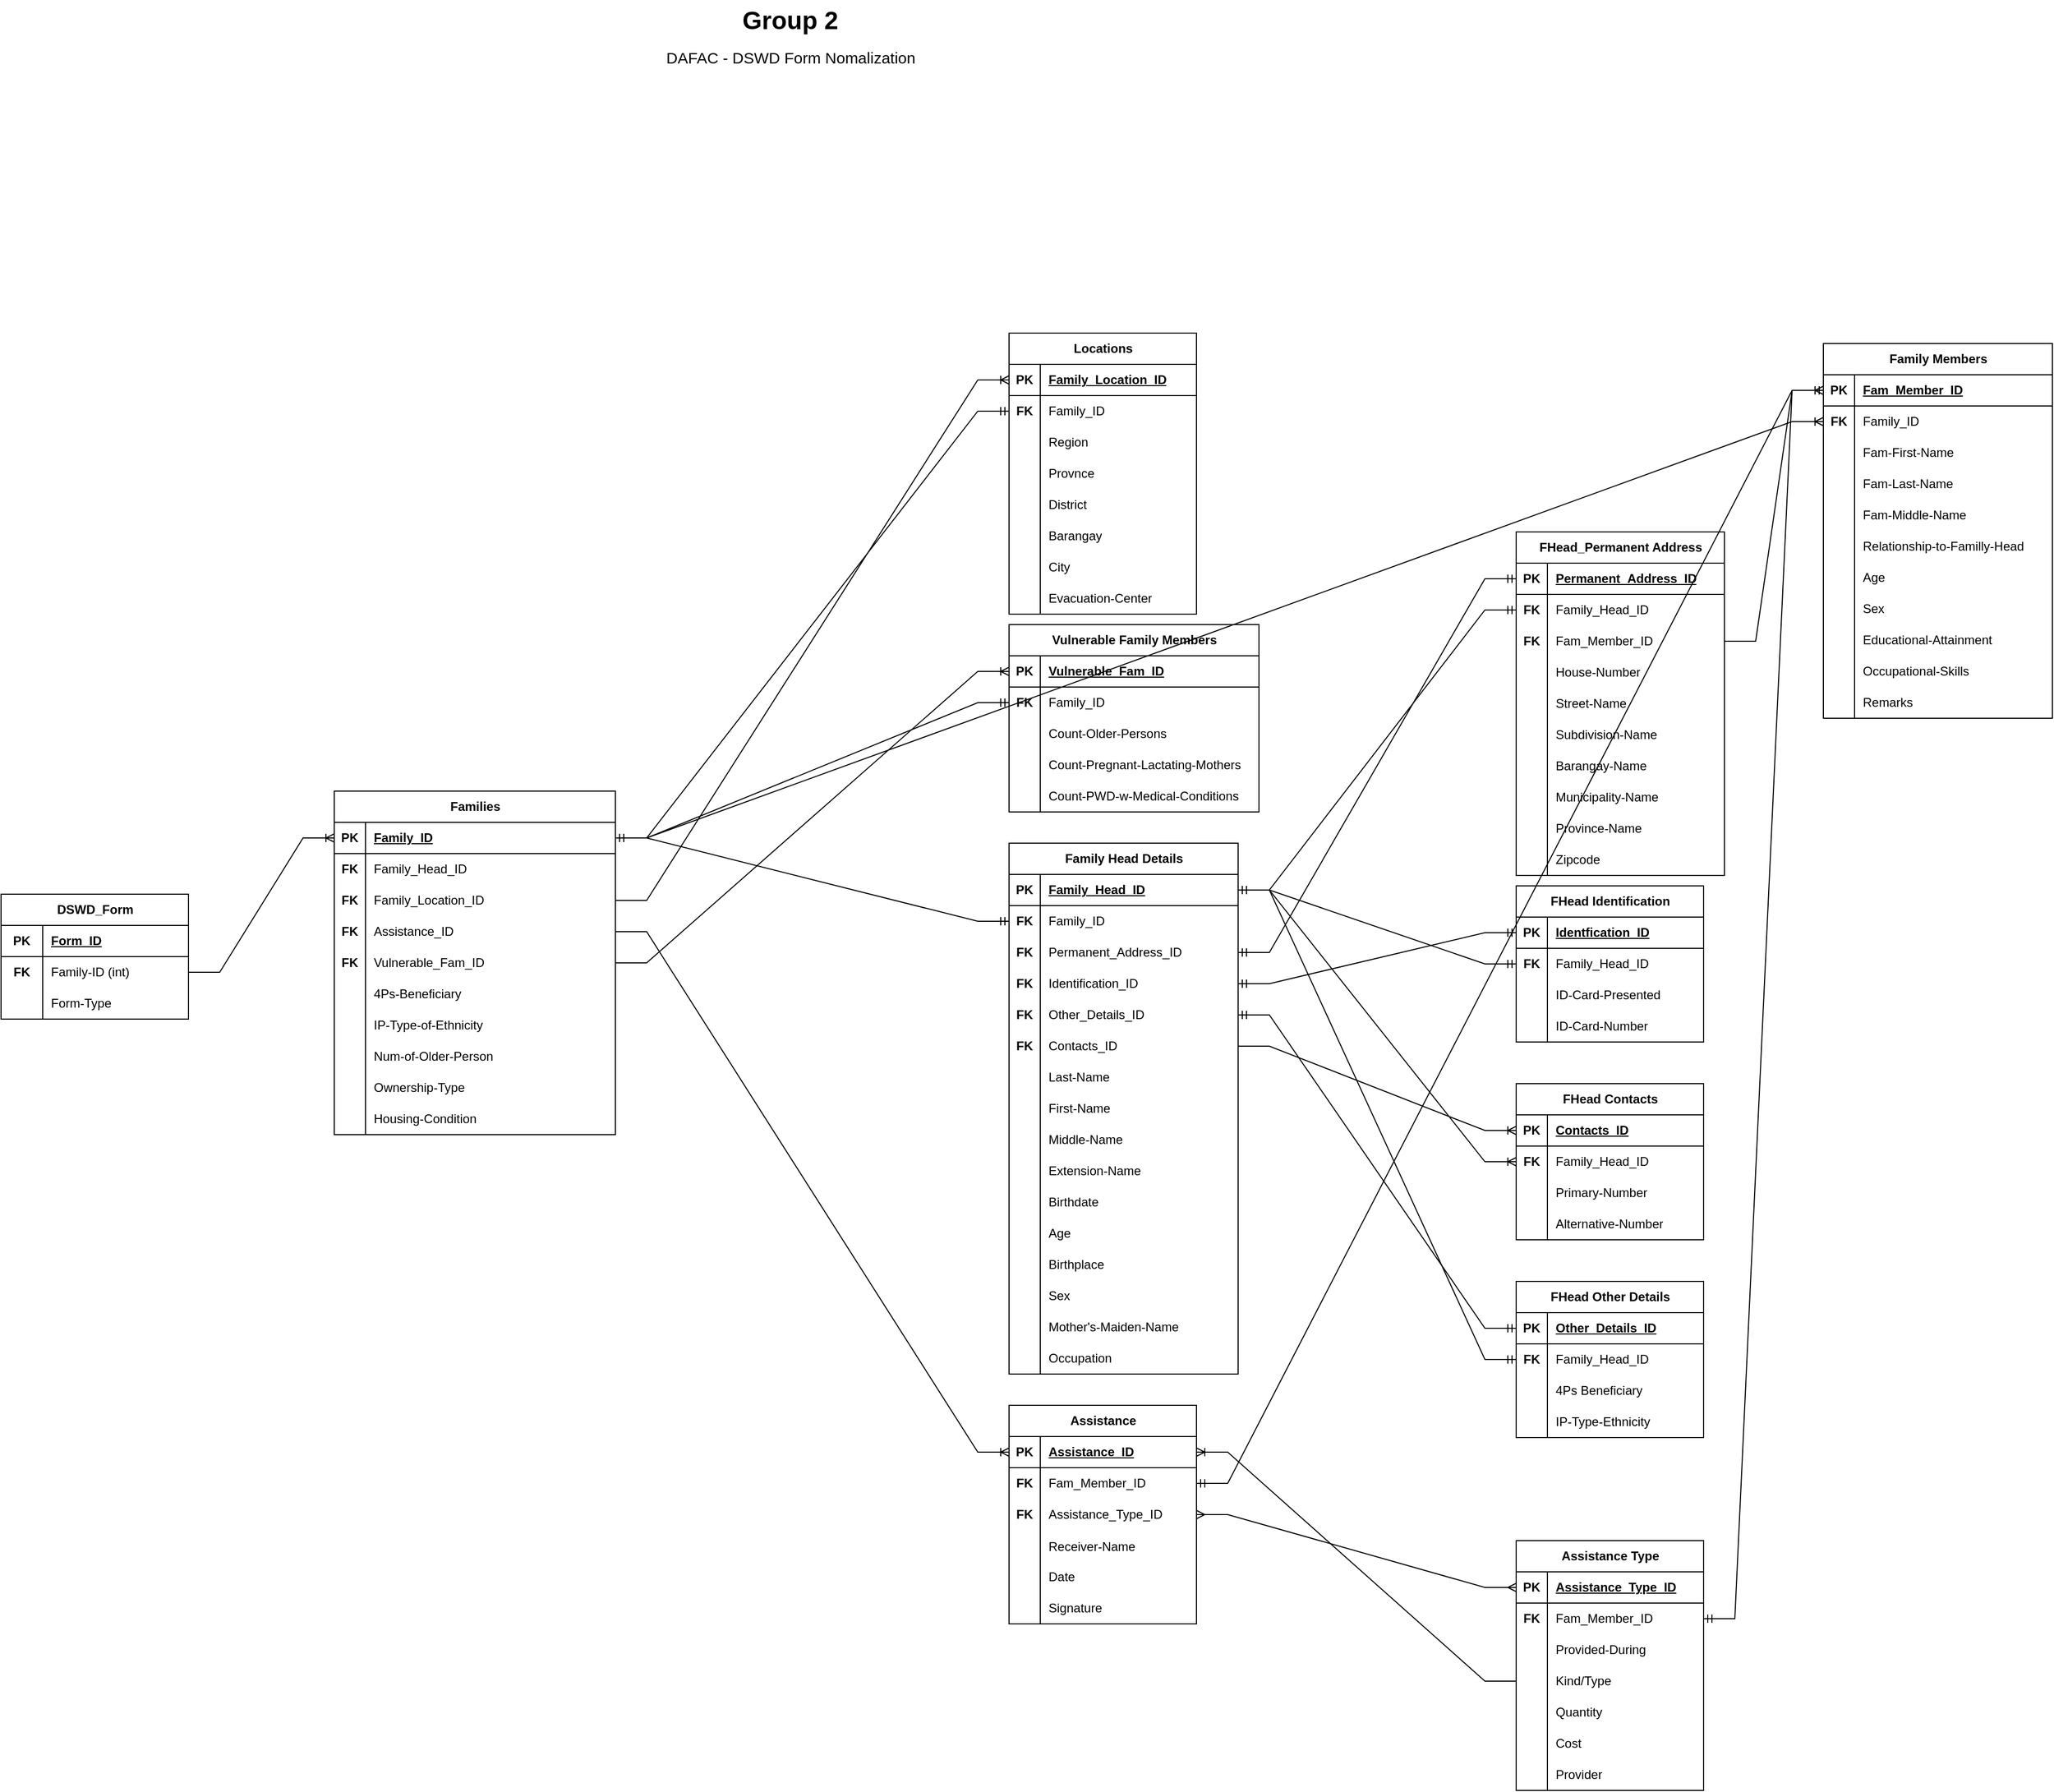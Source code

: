 <mxfile version="24.3.1" type="github">
  <diagram name="Page-1" id="Gy3EhhQwhQwpoKQxjFGg">
    <mxGraphModel dx="3240" dy="1327" grid="1" gridSize="10" guides="1" tooltips="1" connect="1" arrows="1" fold="1" page="1" pageScale="1" pageWidth="850" pageHeight="1100" math="0" shadow="0">
      <root>
        <mxCell id="0" />
        <mxCell id="1" parent="0" />
        <mxCell id="1FVK7iuRr5Yn7hQ1qtwe-1" value="Families" style="shape=table;startSize=30;container=1;collapsible=1;childLayout=tableLayout;fixedRows=1;rowLines=0;fontStyle=1;align=center;resizeLast=1;html=1;" parent="1" vertex="1">
          <mxGeometry x="50" y="790" width="270" height="330" as="geometry" />
        </mxCell>
        <mxCell id="1FVK7iuRr5Yn7hQ1qtwe-2" value="" style="shape=tableRow;horizontal=0;startSize=0;swimlaneHead=0;swimlaneBody=0;fillColor=none;collapsible=0;dropTarget=0;points=[[0,0.5],[1,0.5]];portConstraint=eastwest;top=0;left=0;right=0;bottom=1;" parent="1FVK7iuRr5Yn7hQ1qtwe-1" vertex="1">
          <mxGeometry y="30" width="270" height="30" as="geometry" />
        </mxCell>
        <mxCell id="1FVK7iuRr5Yn7hQ1qtwe-3" value="PK" style="shape=partialRectangle;connectable=0;fillColor=none;top=0;left=0;bottom=0;right=0;fontStyle=1;overflow=hidden;whiteSpace=wrap;html=1;" parent="1FVK7iuRr5Yn7hQ1qtwe-2" vertex="1">
          <mxGeometry width="30" height="30" as="geometry">
            <mxRectangle width="30" height="30" as="alternateBounds" />
          </mxGeometry>
        </mxCell>
        <mxCell id="1FVK7iuRr5Yn7hQ1qtwe-4" value="Family_ID" style="shape=partialRectangle;connectable=0;fillColor=none;top=0;left=0;bottom=0;right=0;align=left;spacingLeft=6;fontStyle=5;overflow=hidden;whiteSpace=wrap;html=1;" parent="1FVK7iuRr5Yn7hQ1qtwe-2" vertex="1">
          <mxGeometry x="30" width="240" height="30" as="geometry">
            <mxRectangle width="240" height="30" as="alternateBounds" />
          </mxGeometry>
        </mxCell>
        <mxCell id="1FVK7iuRr5Yn7hQ1qtwe-5" value="" style="shape=tableRow;horizontal=0;startSize=0;swimlaneHead=0;swimlaneBody=0;fillColor=none;collapsible=0;dropTarget=0;points=[[0,0.5],[1,0.5]];portConstraint=eastwest;top=0;left=0;right=0;bottom=0;" parent="1FVK7iuRr5Yn7hQ1qtwe-1" vertex="1">
          <mxGeometry y="60" width="270" height="30" as="geometry" />
        </mxCell>
        <mxCell id="1FVK7iuRr5Yn7hQ1qtwe-6" value="&lt;b&gt;FK&lt;/b&gt;" style="shape=partialRectangle;connectable=0;fillColor=none;top=0;left=0;bottom=0;right=0;editable=1;overflow=hidden;whiteSpace=wrap;html=1;" parent="1FVK7iuRr5Yn7hQ1qtwe-5" vertex="1">
          <mxGeometry width="30" height="30" as="geometry">
            <mxRectangle width="30" height="30" as="alternateBounds" />
          </mxGeometry>
        </mxCell>
        <mxCell id="1FVK7iuRr5Yn7hQ1qtwe-7" value="Family_Head_ID" style="shape=partialRectangle;connectable=0;fillColor=none;top=0;left=0;bottom=0;right=0;align=left;spacingLeft=6;overflow=hidden;whiteSpace=wrap;html=1;" parent="1FVK7iuRr5Yn7hQ1qtwe-5" vertex="1">
          <mxGeometry x="30" width="240" height="30" as="geometry">
            <mxRectangle width="240" height="30" as="alternateBounds" />
          </mxGeometry>
        </mxCell>
        <mxCell id="1FVK7iuRr5Yn7hQ1qtwe-8" value="" style="shape=tableRow;horizontal=0;startSize=0;swimlaneHead=0;swimlaneBody=0;fillColor=none;collapsible=0;dropTarget=0;points=[[0,0.5],[1,0.5]];portConstraint=eastwest;top=0;left=0;right=0;bottom=0;" parent="1FVK7iuRr5Yn7hQ1qtwe-1" vertex="1">
          <mxGeometry y="90" width="270" height="30" as="geometry" />
        </mxCell>
        <mxCell id="1FVK7iuRr5Yn7hQ1qtwe-9" value="&lt;b&gt;FK&lt;/b&gt;" style="shape=partialRectangle;connectable=0;fillColor=none;top=0;left=0;bottom=0;right=0;editable=1;overflow=hidden;whiteSpace=wrap;html=1;" parent="1FVK7iuRr5Yn7hQ1qtwe-8" vertex="1">
          <mxGeometry width="30" height="30" as="geometry">
            <mxRectangle width="30" height="30" as="alternateBounds" />
          </mxGeometry>
        </mxCell>
        <mxCell id="1FVK7iuRr5Yn7hQ1qtwe-10" value="Family_Location_ID" style="shape=partialRectangle;connectable=0;fillColor=none;top=0;left=0;bottom=0;right=0;align=left;spacingLeft=6;overflow=hidden;whiteSpace=wrap;html=1;" parent="1FVK7iuRr5Yn7hQ1qtwe-8" vertex="1">
          <mxGeometry x="30" width="240" height="30" as="geometry">
            <mxRectangle width="240" height="30" as="alternateBounds" />
          </mxGeometry>
        </mxCell>
        <mxCell id="TGqc2dX4IhV-gMkqPWum-1" value="" style="shape=tableRow;horizontal=0;startSize=0;swimlaneHead=0;swimlaneBody=0;fillColor=none;collapsible=0;dropTarget=0;points=[[0,0.5],[1,0.5]];portConstraint=eastwest;top=0;left=0;right=0;bottom=0;" vertex="1" parent="1FVK7iuRr5Yn7hQ1qtwe-1">
          <mxGeometry y="120" width="270" height="30" as="geometry" />
        </mxCell>
        <mxCell id="TGqc2dX4IhV-gMkqPWum-2" value="&lt;b&gt;FK&lt;/b&gt;" style="shape=partialRectangle;connectable=0;fillColor=none;top=0;left=0;bottom=0;right=0;editable=1;overflow=hidden;whiteSpace=wrap;html=1;" vertex="1" parent="TGqc2dX4IhV-gMkqPWum-1">
          <mxGeometry width="30" height="30" as="geometry">
            <mxRectangle width="30" height="30" as="alternateBounds" />
          </mxGeometry>
        </mxCell>
        <mxCell id="TGqc2dX4IhV-gMkqPWum-3" value="Assistance_ID" style="shape=partialRectangle;connectable=0;fillColor=none;top=0;left=0;bottom=0;right=0;align=left;spacingLeft=6;overflow=hidden;whiteSpace=wrap;html=1;" vertex="1" parent="TGqc2dX4IhV-gMkqPWum-1">
          <mxGeometry x="30" width="240" height="30" as="geometry">
            <mxRectangle width="240" height="30" as="alternateBounds" />
          </mxGeometry>
        </mxCell>
        <mxCell id="TGqc2dX4IhV-gMkqPWum-4" value="" style="shape=tableRow;horizontal=0;startSize=0;swimlaneHead=0;swimlaneBody=0;fillColor=none;collapsible=0;dropTarget=0;points=[[0,0.5],[1,0.5]];portConstraint=eastwest;top=0;left=0;right=0;bottom=0;" vertex="1" parent="1FVK7iuRr5Yn7hQ1qtwe-1">
          <mxGeometry y="150" width="270" height="30" as="geometry" />
        </mxCell>
        <mxCell id="TGqc2dX4IhV-gMkqPWum-5" value="&lt;b&gt;FK&lt;/b&gt;" style="shape=partialRectangle;connectable=0;fillColor=none;top=0;left=0;bottom=0;right=0;editable=1;overflow=hidden;whiteSpace=wrap;html=1;" vertex="1" parent="TGqc2dX4IhV-gMkqPWum-4">
          <mxGeometry width="30" height="30" as="geometry">
            <mxRectangle width="30" height="30" as="alternateBounds" />
          </mxGeometry>
        </mxCell>
        <mxCell id="TGqc2dX4IhV-gMkqPWum-6" value="Vulnerable_Fam_ID" style="shape=partialRectangle;connectable=0;fillColor=none;top=0;left=0;bottom=0;right=0;align=left;spacingLeft=6;overflow=hidden;whiteSpace=wrap;html=1;" vertex="1" parent="TGqc2dX4IhV-gMkqPWum-4">
          <mxGeometry x="30" width="240" height="30" as="geometry">
            <mxRectangle width="240" height="30" as="alternateBounds" />
          </mxGeometry>
        </mxCell>
        <mxCell id="1FVK7iuRr5Yn7hQ1qtwe-11" value="" style="shape=tableRow;horizontal=0;startSize=0;swimlaneHead=0;swimlaneBody=0;fillColor=none;collapsible=0;dropTarget=0;points=[[0,0.5],[1,0.5]];portConstraint=eastwest;top=0;left=0;right=0;bottom=0;" parent="1FVK7iuRr5Yn7hQ1qtwe-1" vertex="1">
          <mxGeometry y="180" width="270" height="30" as="geometry" />
        </mxCell>
        <mxCell id="1FVK7iuRr5Yn7hQ1qtwe-12" value="" style="shape=partialRectangle;connectable=0;fillColor=none;top=0;left=0;bottom=0;right=0;editable=1;overflow=hidden;whiteSpace=wrap;html=1;" parent="1FVK7iuRr5Yn7hQ1qtwe-11" vertex="1">
          <mxGeometry width="30" height="30" as="geometry">
            <mxRectangle width="30" height="30" as="alternateBounds" />
          </mxGeometry>
        </mxCell>
        <mxCell id="1FVK7iuRr5Yn7hQ1qtwe-13" value="4Ps-Beneficiary&amp;nbsp;" style="shape=partialRectangle;connectable=0;fillColor=none;top=0;left=0;bottom=0;right=0;align=left;spacingLeft=6;overflow=hidden;whiteSpace=wrap;html=1;" parent="1FVK7iuRr5Yn7hQ1qtwe-11" vertex="1">
          <mxGeometry x="30" width="240" height="30" as="geometry">
            <mxRectangle width="240" height="30" as="alternateBounds" />
          </mxGeometry>
        </mxCell>
        <mxCell id="1FVK7iuRr5Yn7hQ1qtwe-106" value="" style="shape=tableRow;horizontal=0;startSize=0;swimlaneHead=0;swimlaneBody=0;fillColor=none;collapsible=0;dropTarget=0;points=[[0,0.5],[1,0.5]];portConstraint=eastwest;top=0;left=0;right=0;bottom=0;" parent="1FVK7iuRr5Yn7hQ1qtwe-1" vertex="1">
          <mxGeometry y="210" width="270" height="30" as="geometry" />
        </mxCell>
        <mxCell id="1FVK7iuRr5Yn7hQ1qtwe-107" value="" style="shape=partialRectangle;connectable=0;fillColor=none;top=0;left=0;bottom=0;right=0;editable=1;overflow=hidden;whiteSpace=wrap;html=1;" parent="1FVK7iuRr5Yn7hQ1qtwe-106" vertex="1">
          <mxGeometry width="30" height="30" as="geometry">
            <mxRectangle width="30" height="30" as="alternateBounds" />
          </mxGeometry>
        </mxCell>
        <mxCell id="1FVK7iuRr5Yn7hQ1qtwe-108" value="IP-Type-of-Ethnicity" style="shape=partialRectangle;connectable=0;fillColor=none;top=0;left=0;bottom=0;right=0;align=left;spacingLeft=6;overflow=hidden;whiteSpace=wrap;html=1;" parent="1FVK7iuRr5Yn7hQ1qtwe-106" vertex="1">
          <mxGeometry x="30" width="240" height="30" as="geometry">
            <mxRectangle width="240" height="30" as="alternateBounds" />
          </mxGeometry>
        </mxCell>
        <mxCell id="1FVK7iuRr5Yn7hQ1qtwe-109" value="" style="shape=tableRow;horizontal=0;startSize=0;swimlaneHead=0;swimlaneBody=0;fillColor=none;collapsible=0;dropTarget=0;points=[[0,0.5],[1,0.5]];portConstraint=eastwest;top=0;left=0;right=0;bottom=0;" parent="1FVK7iuRr5Yn7hQ1qtwe-1" vertex="1">
          <mxGeometry y="240" width="270" height="30" as="geometry" />
        </mxCell>
        <mxCell id="1FVK7iuRr5Yn7hQ1qtwe-110" value="" style="shape=partialRectangle;connectable=0;fillColor=none;top=0;left=0;bottom=0;right=0;editable=1;overflow=hidden;whiteSpace=wrap;html=1;" parent="1FVK7iuRr5Yn7hQ1qtwe-109" vertex="1">
          <mxGeometry width="30" height="30" as="geometry">
            <mxRectangle width="30" height="30" as="alternateBounds" />
          </mxGeometry>
        </mxCell>
        <mxCell id="1FVK7iuRr5Yn7hQ1qtwe-111" value="Num-of-Older-Person" style="shape=partialRectangle;connectable=0;fillColor=none;top=0;left=0;bottom=0;right=0;align=left;spacingLeft=6;overflow=hidden;whiteSpace=wrap;html=1;" parent="1FVK7iuRr5Yn7hQ1qtwe-109" vertex="1">
          <mxGeometry x="30" width="240" height="30" as="geometry">
            <mxRectangle width="240" height="30" as="alternateBounds" />
          </mxGeometry>
        </mxCell>
        <mxCell id="1FVK7iuRr5Yn7hQ1qtwe-118" value="" style="shape=tableRow;horizontal=0;startSize=0;swimlaneHead=0;swimlaneBody=0;fillColor=none;collapsible=0;dropTarget=0;points=[[0,0.5],[1,0.5]];portConstraint=eastwest;top=0;left=0;right=0;bottom=0;" parent="1FVK7iuRr5Yn7hQ1qtwe-1" vertex="1">
          <mxGeometry y="270" width="270" height="30" as="geometry" />
        </mxCell>
        <mxCell id="1FVK7iuRr5Yn7hQ1qtwe-119" value="" style="shape=partialRectangle;connectable=0;fillColor=none;top=0;left=0;bottom=0;right=0;editable=1;overflow=hidden;whiteSpace=wrap;html=1;" parent="1FVK7iuRr5Yn7hQ1qtwe-118" vertex="1">
          <mxGeometry width="30" height="30" as="geometry">
            <mxRectangle width="30" height="30" as="alternateBounds" />
          </mxGeometry>
        </mxCell>
        <mxCell id="1FVK7iuRr5Yn7hQ1qtwe-120" value="Ownership-Type" style="shape=partialRectangle;connectable=0;fillColor=none;top=0;left=0;bottom=0;right=0;align=left;spacingLeft=6;overflow=hidden;whiteSpace=wrap;html=1;" parent="1FVK7iuRr5Yn7hQ1qtwe-118" vertex="1">
          <mxGeometry x="30" width="240" height="30" as="geometry">
            <mxRectangle width="240" height="30" as="alternateBounds" />
          </mxGeometry>
        </mxCell>
        <mxCell id="1FVK7iuRr5Yn7hQ1qtwe-121" value="" style="shape=tableRow;horizontal=0;startSize=0;swimlaneHead=0;swimlaneBody=0;fillColor=none;collapsible=0;dropTarget=0;points=[[0,0.5],[1,0.5]];portConstraint=eastwest;top=0;left=0;right=0;bottom=0;" parent="1FVK7iuRr5Yn7hQ1qtwe-1" vertex="1">
          <mxGeometry y="300" width="270" height="30" as="geometry" />
        </mxCell>
        <mxCell id="1FVK7iuRr5Yn7hQ1qtwe-122" value="" style="shape=partialRectangle;connectable=0;fillColor=none;top=0;left=0;bottom=0;right=0;editable=1;overflow=hidden;whiteSpace=wrap;html=1;" parent="1FVK7iuRr5Yn7hQ1qtwe-121" vertex="1">
          <mxGeometry width="30" height="30" as="geometry">
            <mxRectangle width="30" height="30" as="alternateBounds" />
          </mxGeometry>
        </mxCell>
        <mxCell id="1FVK7iuRr5Yn7hQ1qtwe-123" value="Housing-Condition" style="shape=partialRectangle;connectable=0;fillColor=none;top=0;left=0;bottom=0;right=0;align=left;spacingLeft=6;overflow=hidden;whiteSpace=wrap;html=1;" parent="1FVK7iuRr5Yn7hQ1qtwe-121" vertex="1">
          <mxGeometry x="30" width="240" height="30" as="geometry">
            <mxRectangle width="240" height="30" as="alternateBounds" />
          </mxGeometry>
        </mxCell>
        <mxCell id="1FVK7iuRr5Yn7hQ1qtwe-14" value="Family Head Details" style="shape=table;startSize=30;container=1;collapsible=1;childLayout=tableLayout;fixedRows=1;rowLines=0;fontStyle=1;align=center;resizeLast=1;html=1;" parent="1" vertex="1">
          <mxGeometry x="698" y="840" width="220" height="510" as="geometry" />
        </mxCell>
        <mxCell id="1FVK7iuRr5Yn7hQ1qtwe-15" value="" style="shape=tableRow;horizontal=0;startSize=0;swimlaneHead=0;swimlaneBody=0;fillColor=none;collapsible=0;dropTarget=0;points=[[0,0.5],[1,0.5]];portConstraint=eastwest;top=0;left=0;right=0;bottom=1;" parent="1FVK7iuRr5Yn7hQ1qtwe-14" vertex="1">
          <mxGeometry y="30" width="220" height="30" as="geometry" />
        </mxCell>
        <mxCell id="1FVK7iuRr5Yn7hQ1qtwe-16" value="PK" style="shape=partialRectangle;connectable=0;fillColor=none;top=0;left=0;bottom=0;right=0;fontStyle=1;overflow=hidden;whiteSpace=wrap;html=1;" parent="1FVK7iuRr5Yn7hQ1qtwe-15" vertex="1">
          <mxGeometry width="30" height="30" as="geometry">
            <mxRectangle width="30" height="30" as="alternateBounds" />
          </mxGeometry>
        </mxCell>
        <mxCell id="1FVK7iuRr5Yn7hQ1qtwe-17" value="Family_Head_ID" style="shape=partialRectangle;connectable=0;fillColor=none;top=0;left=0;bottom=0;right=0;align=left;spacingLeft=6;fontStyle=5;overflow=hidden;whiteSpace=wrap;html=1;" parent="1FVK7iuRr5Yn7hQ1qtwe-15" vertex="1">
          <mxGeometry x="30" width="190" height="30" as="geometry">
            <mxRectangle width="190" height="30" as="alternateBounds" />
          </mxGeometry>
        </mxCell>
        <mxCell id="UY4YP-XEKbUOrz17NZUH-4" value="" style="shape=tableRow;horizontal=0;startSize=0;swimlaneHead=0;swimlaneBody=0;fillColor=none;collapsible=0;dropTarget=0;points=[[0,0.5],[1,0.5]];portConstraint=eastwest;top=0;left=0;right=0;bottom=0;" parent="1FVK7iuRr5Yn7hQ1qtwe-14" vertex="1">
          <mxGeometry y="60" width="220" height="30" as="geometry" />
        </mxCell>
        <mxCell id="UY4YP-XEKbUOrz17NZUH-5" value="&lt;b&gt;FK&lt;/b&gt;" style="shape=partialRectangle;connectable=0;fillColor=none;top=0;left=0;bottom=0;right=0;editable=1;overflow=hidden;whiteSpace=wrap;html=1;" parent="UY4YP-XEKbUOrz17NZUH-4" vertex="1">
          <mxGeometry width="30" height="30" as="geometry">
            <mxRectangle width="30" height="30" as="alternateBounds" />
          </mxGeometry>
        </mxCell>
        <mxCell id="UY4YP-XEKbUOrz17NZUH-6" value="Family_ID" style="shape=partialRectangle;connectable=0;fillColor=none;top=0;left=0;bottom=0;right=0;align=left;spacingLeft=6;overflow=hidden;whiteSpace=wrap;html=1;" parent="UY4YP-XEKbUOrz17NZUH-4" vertex="1">
          <mxGeometry x="30" width="190" height="30" as="geometry">
            <mxRectangle width="190" height="30" as="alternateBounds" />
          </mxGeometry>
        </mxCell>
        <mxCell id="TGqc2dX4IhV-gMkqPWum-16" value="" style="shape=tableRow;horizontal=0;startSize=0;swimlaneHead=0;swimlaneBody=0;fillColor=none;collapsible=0;dropTarget=0;points=[[0,0.5],[1,0.5]];portConstraint=eastwest;top=0;left=0;right=0;bottom=0;" vertex="1" parent="1FVK7iuRr5Yn7hQ1qtwe-14">
          <mxGeometry y="90" width="220" height="30" as="geometry" />
        </mxCell>
        <mxCell id="TGqc2dX4IhV-gMkqPWum-17" value="&lt;b&gt;FK&lt;/b&gt;" style="shape=partialRectangle;connectable=0;fillColor=none;top=0;left=0;bottom=0;right=0;editable=1;overflow=hidden;whiteSpace=wrap;html=1;" vertex="1" parent="TGqc2dX4IhV-gMkqPWum-16">
          <mxGeometry width="30" height="30" as="geometry">
            <mxRectangle width="30" height="30" as="alternateBounds" />
          </mxGeometry>
        </mxCell>
        <mxCell id="TGqc2dX4IhV-gMkqPWum-18" value="Permanent_Address_ID" style="shape=partialRectangle;connectable=0;fillColor=none;top=0;left=0;bottom=0;right=0;align=left;spacingLeft=6;overflow=hidden;whiteSpace=wrap;html=1;" vertex="1" parent="TGqc2dX4IhV-gMkqPWum-16">
          <mxGeometry x="30" width="190" height="30" as="geometry">
            <mxRectangle width="190" height="30" as="alternateBounds" />
          </mxGeometry>
        </mxCell>
        <mxCell id="TGqc2dX4IhV-gMkqPWum-19" value="" style="shape=tableRow;horizontal=0;startSize=0;swimlaneHead=0;swimlaneBody=0;fillColor=none;collapsible=0;dropTarget=0;points=[[0,0.5],[1,0.5]];portConstraint=eastwest;top=0;left=0;right=0;bottom=0;" vertex="1" parent="1FVK7iuRr5Yn7hQ1qtwe-14">
          <mxGeometry y="120" width="220" height="30" as="geometry" />
        </mxCell>
        <mxCell id="TGqc2dX4IhV-gMkqPWum-20" value="&lt;b&gt;FK&lt;/b&gt;" style="shape=partialRectangle;connectable=0;fillColor=none;top=0;left=0;bottom=0;right=0;editable=1;overflow=hidden;whiteSpace=wrap;html=1;" vertex="1" parent="TGqc2dX4IhV-gMkqPWum-19">
          <mxGeometry width="30" height="30" as="geometry">
            <mxRectangle width="30" height="30" as="alternateBounds" />
          </mxGeometry>
        </mxCell>
        <mxCell id="TGqc2dX4IhV-gMkqPWum-21" value="Identification_ID" style="shape=partialRectangle;connectable=0;fillColor=none;top=0;left=0;bottom=0;right=0;align=left;spacingLeft=6;overflow=hidden;whiteSpace=wrap;html=1;" vertex="1" parent="TGqc2dX4IhV-gMkqPWum-19">
          <mxGeometry x="30" width="190" height="30" as="geometry">
            <mxRectangle width="190" height="30" as="alternateBounds" />
          </mxGeometry>
        </mxCell>
        <mxCell id="TGqc2dX4IhV-gMkqPWum-25" value="" style="shape=tableRow;horizontal=0;startSize=0;swimlaneHead=0;swimlaneBody=0;fillColor=none;collapsible=0;dropTarget=0;points=[[0,0.5],[1,0.5]];portConstraint=eastwest;top=0;left=0;right=0;bottom=0;" vertex="1" parent="1FVK7iuRr5Yn7hQ1qtwe-14">
          <mxGeometry y="150" width="220" height="30" as="geometry" />
        </mxCell>
        <mxCell id="TGqc2dX4IhV-gMkqPWum-26" value="&lt;b&gt;FK&lt;/b&gt;" style="shape=partialRectangle;connectable=0;fillColor=none;top=0;left=0;bottom=0;right=0;editable=1;overflow=hidden;whiteSpace=wrap;html=1;" vertex="1" parent="TGqc2dX4IhV-gMkqPWum-25">
          <mxGeometry width="30" height="30" as="geometry">
            <mxRectangle width="30" height="30" as="alternateBounds" />
          </mxGeometry>
        </mxCell>
        <mxCell id="TGqc2dX4IhV-gMkqPWum-27" value="Other_Details_ID" style="shape=partialRectangle;connectable=0;fillColor=none;top=0;left=0;bottom=0;right=0;align=left;spacingLeft=6;overflow=hidden;whiteSpace=wrap;html=1;" vertex="1" parent="TGqc2dX4IhV-gMkqPWum-25">
          <mxGeometry x="30" width="190" height="30" as="geometry">
            <mxRectangle width="190" height="30" as="alternateBounds" />
          </mxGeometry>
        </mxCell>
        <mxCell id="TGqc2dX4IhV-gMkqPWum-22" value="" style="shape=tableRow;horizontal=0;startSize=0;swimlaneHead=0;swimlaneBody=0;fillColor=none;collapsible=0;dropTarget=0;points=[[0,0.5],[1,0.5]];portConstraint=eastwest;top=0;left=0;right=0;bottom=0;" vertex="1" parent="1FVK7iuRr5Yn7hQ1qtwe-14">
          <mxGeometry y="180" width="220" height="30" as="geometry" />
        </mxCell>
        <mxCell id="TGqc2dX4IhV-gMkqPWum-23" value="&lt;b&gt;FK&lt;/b&gt;" style="shape=partialRectangle;connectable=0;fillColor=none;top=0;left=0;bottom=0;right=0;editable=1;overflow=hidden;whiteSpace=wrap;html=1;" vertex="1" parent="TGqc2dX4IhV-gMkqPWum-22">
          <mxGeometry width="30" height="30" as="geometry">
            <mxRectangle width="30" height="30" as="alternateBounds" />
          </mxGeometry>
        </mxCell>
        <mxCell id="TGqc2dX4IhV-gMkqPWum-24" value="Contacts_ID" style="shape=partialRectangle;connectable=0;fillColor=none;top=0;left=0;bottom=0;right=0;align=left;spacingLeft=6;overflow=hidden;whiteSpace=wrap;html=1;" vertex="1" parent="TGqc2dX4IhV-gMkqPWum-22">
          <mxGeometry x="30" width="190" height="30" as="geometry">
            <mxRectangle width="190" height="30" as="alternateBounds" />
          </mxGeometry>
        </mxCell>
        <mxCell id="1FVK7iuRr5Yn7hQ1qtwe-18" value="" style="shape=tableRow;horizontal=0;startSize=0;swimlaneHead=0;swimlaneBody=0;fillColor=none;collapsible=0;dropTarget=0;points=[[0,0.5],[1,0.5]];portConstraint=eastwest;top=0;left=0;right=0;bottom=0;" parent="1FVK7iuRr5Yn7hQ1qtwe-14" vertex="1">
          <mxGeometry y="210" width="220" height="30" as="geometry" />
        </mxCell>
        <mxCell id="1FVK7iuRr5Yn7hQ1qtwe-19" value="" style="shape=partialRectangle;connectable=0;fillColor=none;top=0;left=0;bottom=0;right=0;editable=1;overflow=hidden;whiteSpace=wrap;html=1;" parent="1FVK7iuRr5Yn7hQ1qtwe-18" vertex="1">
          <mxGeometry width="30" height="30" as="geometry">
            <mxRectangle width="30" height="30" as="alternateBounds" />
          </mxGeometry>
        </mxCell>
        <mxCell id="1FVK7iuRr5Yn7hQ1qtwe-20" value="Last-Name" style="shape=partialRectangle;connectable=0;fillColor=none;top=0;left=0;bottom=0;right=0;align=left;spacingLeft=6;overflow=hidden;whiteSpace=wrap;html=1;" parent="1FVK7iuRr5Yn7hQ1qtwe-18" vertex="1">
          <mxGeometry x="30" width="190" height="30" as="geometry">
            <mxRectangle width="190" height="30" as="alternateBounds" />
          </mxGeometry>
        </mxCell>
        <mxCell id="1FVK7iuRr5Yn7hQ1qtwe-21" value="" style="shape=tableRow;horizontal=0;startSize=0;swimlaneHead=0;swimlaneBody=0;fillColor=none;collapsible=0;dropTarget=0;points=[[0,0.5],[1,0.5]];portConstraint=eastwest;top=0;left=0;right=0;bottom=0;" parent="1FVK7iuRr5Yn7hQ1qtwe-14" vertex="1">
          <mxGeometry y="240" width="220" height="30" as="geometry" />
        </mxCell>
        <mxCell id="1FVK7iuRr5Yn7hQ1qtwe-22" value="" style="shape=partialRectangle;connectable=0;fillColor=none;top=0;left=0;bottom=0;right=0;editable=1;overflow=hidden;whiteSpace=wrap;html=1;" parent="1FVK7iuRr5Yn7hQ1qtwe-21" vertex="1">
          <mxGeometry width="30" height="30" as="geometry">
            <mxRectangle width="30" height="30" as="alternateBounds" />
          </mxGeometry>
        </mxCell>
        <mxCell id="1FVK7iuRr5Yn7hQ1qtwe-23" value="First-Name" style="shape=partialRectangle;connectable=0;fillColor=none;top=0;left=0;bottom=0;right=0;align=left;spacingLeft=6;overflow=hidden;whiteSpace=wrap;html=1;" parent="1FVK7iuRr5Yn7hQ1qtwe-21" vertex="1">
          <mxGeometry x="30" width="190" height="30" as="geometry">
            <mxRectangle width="190" height="30" as="alternateBounds" />
          </mxGeometry>
        </mxCell>
        <mxCell id="1FVK7iuRr5Yn7hQ1qtwe-24" value="" style="shape=tableRow;horizontal=0;startSize=0;swimlaneHead=0;swimlaneBody=0;fillColor=none;collapsible=0;dropTarget=0;points=[[0,0.5],[1,0.5]];portConstraint=eastwest;top=0;left=0;right=0;bottom=0;" parent="1FVK7iuRr5Yn7hQ1qtwe-14" vertex="1">
          <mxGeometry y="270" width="220" height="30" as="geometry" />
        </mxCell>
        <mxCell id="1FVK7iuRr5Yn7hQ1qtwe-25" value="" style="shape=partialRectangle;connectable=0;fillColor=none;top=0;left=0;bottom=0;right=0;editable=1;overflow=hidden;whiteSpace=wrap;html=1;" parent="1FVK7iuRr5Yn7hQ1qtwe-24" vertex="1">
          <mxGeometry width="30" height="30" as="geometry">
            <mxRectangle width="30" height="30" as="alternateBounds" />
          </mxGeometry>
        </mxCell>
        <mxCell id="1FVK7iuRr5Yn7hQ1qtwe-26" value="Middle-Name" style="shape=partialRectangle;connectable=0;fillColor=none;top=0;left=0;bottom=0;right=0;align=left;spacingLeft=6;overflow=hidden;whiteSpace=wrap;html=1;" parent="1FVK7iuRr5Yn7hQ1qtwe-24" vertex="1">
          <mxGeometry x="30" width="190" height="30" as="geometry">
            <mxRectangle width="190" height="30" as="alternateBounds" />
          </mxGeometry>
        </mxCell>
        <mxCell id="1FVK7iuRr5Yn7hQ1qtwe-142" value="" style="shape=tableRow;horizontal=0;startSize=0;swimlaneHead=0;swimlaneBody=0;fillColor=none;collapsible=0;dropTarget=0;points=[[0,0.5],[1,0.5]];portConstraint=eastwest;top=0;left=0;right=0;bottom=0;" parent="1FVK7iuRr5Yn7hQ1qtwe-14" vertex="1">
          <mxGeometry y="300" width="220" height="30" as="geometry" />
        </mxCell>
        <mxCell id="1FVK7iuRr5Yn7hQ1qtwe-143" value="" style="shape=partialRectangle;connectable=0;fillColor=none;top=0;left=0;bottom=0;right=0;editable=1;overflow=hidden;whiteSpace=wrap;html=1;" parent="1FVK7iuRr5Yn7hQ1qtwe-142" vertex="1">
          <mxGeometry width="30" height="30" as="geometry">
            <mxRectangle width="30" height="30" as="alternateBounds" />
          </mxGeometry>
        </mxCell>
        <mxCell id="1FVK7iuRr5Yn7hQ1qtwe-144" value="Extension-Name" style="shape=partialRectangle;connectable=0;fillColor=none;top=0;left=0;bottom=0;right=0;align=left;spacingLeft=6;overflow=hidden;whiteSpace=wrap;html=1;" parent="1FVK7iuRr5Yn7hQ1qtwe-142" vertex="1">
          <mxGeometry x="30" width="190" height="30" as="geometry">
            <mxRectangle width="190" height="30" as="alternateBounds" />
          </mxGeometry>
        </mxCell>
        <mxCell id="1FVK7iuRr5Yn7hQ1qtwe-145" value="" style="shape=tableRow;horizontal=0;startSize=0;swimlaneHead=0;swimlaneBody=0;fillColor=none;collapsible=0;dropTarget=0;points=[[0,0.5],[1,0.5]];portConstraint=eastwest;top=0;left=0;right=0;bottom=0;" parent="1FVK7iuRr5Yn7hQ1qtwe-14" vertex="1">
          <mxGeometry y="330" width="220" height="30" as="geometry" />
        </mxCell>
        <mxCell id="1FVK7iuRr5Yn7hQ1qtwe-146" value="" style="shape=partialRectangle;connectable=0;fillColor=none;top=0;left=0;bottom=0;right=0;editable=1;overflow=hidden;whiteSpace=wrap;html=1;" parent="1FVK7iuRr5Yn7hQ1qtwe-145" vertex="1">
          <mxGeometry width="30" height="30" as="geometry">
            <mxRectangle width="30" height="30" as="alternateBounds" />
          </mxGeometry>
        </mxCell>
        <mxCell id="1FVK7iuRr5Yn7hQ1qtwe-147" value="Birthdate" style="shape=partialRectangle;connectable=0;fillColor=none;top=0;left=0;bottom=0;right=0;align=left;spacingLeft=6;overflow=hidden;whiteSpace=wrap;html=1;" parent="1FVK7iuRr5Yn7hQ1qtwe-145" vertex="1">
          <mxGeometry x="30" width="190" height="30" as="geometry">
            <mxRectangle width="190" height="30" as="alternateBounds" />
          </mxGeometry>
        </mxCell>
        <mxCell id="1FVK7iuRr5Yn7hQ1qtwe-148" value="" style="shape=tableRow;horizontal=0;startSize=0;swimlaneHead=0;swimlaneBody=0;fillColor=none;collapsible=0;dropTarget=0;points=[[0,0.5],[1,0.5]];portConstraint=eastwest;top=0;left=0;right=0;bottom=0;" parent="1FVK7iuRr5Yn7hQ1qtwe-14" vertex="1">
          <mxGeometry y="360" width="220" height="30" as="geometry" />
        </mxCell>
        <mxCell id="1FVK7iuRr5Yn7hQ1qtwe-149" value="" style="shape=partialRectangle;connectable=0;fillColor=none;top=0;left=0;bottom=0;right=0;editable=1;overflow=hidden;whiteSpace=wrap;html=1;" parent="1FVK7iuRr5Yn7hQ1qtwe-148" vertex="1">
          <mxGeometry width="30" height="30" as="geometry">
            <mxRectangle width="30" height="30" as="alternateBounds" />
          </mxGeometry>
        </mxCell>
        <mxCell id="1FVK7iuRr5Yn7hQ1qtwe-150" value="Age" style="shape=partialRectangle;connectable=0;fillColor=none;top=0;left=0;bottom=0;right=0;align=left;spacingLeft=6;overflow=hidden;whiteSpace=wrap;html=1;" parent="1FVK7iuRr5Yn7hQ1qtwe-148" vertex="1">
          <mxGeometry x="30" width="190" height="30" as="geometry">
            <mxRectangle width="190" height="30" as="alternateBounds" />
          </mxGeometry>
        </mxCell>
        <mxCell id="1FVK7iuRr5Yn7hQ1qtwe-151" value="" style="shape=tableRow;horizontal=0;startSize=0;swimlaneHead=0;swimlaneBody=0;fillColor=none;collapsible=0;dropTarget=0;points=[[0,0.5],[1,0.5]];portConstraint=eastwest;top=0;left=0;right=0;bottom=0;" parent="1FVK7iuRr5Yn7hQ1qtwe-14" vertex="1">
          <mxGeometry y="390" width="220" height="30" as="geometry" />
        </mxCell>
        <mxCell id="1FVK7iuRr5Yn7hQ1qtwe-152" value="" style="shape=partialRectangle;connectable=0;fillColor=none;top=0;left=0;bottom=0;right=0;editable=1;overflow=hidden;whiteSpace=wrap;html=1;" parent="1FVK7iuRr5Yn7hQ1qtwe-151" vertex="1">
          <mxGeometry width="30" height="30" as="geometry">
            <mxRectangle width="30" height="30" as="alternateBounds" />
          </mxGeometry>
        </mxCell>
        <mxCell id="1FVK7iuRr5Yn7hQ1qtwe-153" value="Birthplace" style="shape=partialRectangle;connectable=0;fillColor=none;top=0;left=0;bottom=0;right=0;align=left;spacingLeft=6;overflow=hidden;whiteSpace=wrap;html=1;" parent="1FVK7iuRr5Yn7hQ1qtwe-151" vertex="1">
          <mxGeometry x="30" width="190" height="30" as="geometry">
            <mxRectangle width="190" height="30" as="alternateBounds" />
          </mxGeometry>
        </mxCell>
        <mxCell id="1FVK7iuRr5Yn7hQ1qtwe-154" value="" style="shape=tableRow;horizontal=0;startSize=0;swimlaneHead=0;swimlaneBody=0;fillColor=none;collapsible=0;dropTarget=0;points=[[0,0.5],[1,0.5]];portConstraint=eastwest;top=0;left=0;right=0;bottom=0;" parent="1FVK7iuRr5Yn7hQ1qtwe-14" vertex="1">
          <mxGeometry y="420" width="220" height="30" as="geometry" />
        </mxCell>
        <mxCell id="1FVK7iuRr5Yn7hQ1qtwe-155" value="" style="shape=partialRectangle;connectable=0;fillColor=none;top=0;left=0;bottom=0;right=0;editable=1;overflow=hidden;whiteSpace=wrap;html=1;" parent="1FVK7iuRr5Yn7hQ1qtwe-154" vertex="1">
          <mxGeometry width="30" height="30" as="geometry">
            <mxRectangle width="30" height="30" as="alternateBounds" />
          </mxGeometry>
        </mxCell>
        <mxCell id="1FVK7iuRr5Yn7hQ1qtwe-156" value="Sex" style="shape=partialRectangle;connectable=0;fillColor=none;top=0;left=0;bottom=0;right=0;align=left;spacingLeft=6;overflow=hidden;whiteSpace=wrap;html=1;" parent="1FVK7iuRr5Yn7hQ1qtwe-154" vertex="1">
          <mxGeometry x="30" width="190" height="30" as="geometry">
            <mxRectangle width="190" height="30" as="alternateBounds" />
          </mxGeometry>
        </mxCell>
        <mxCell id="1FVK7iuRr5Yn7hQ1qtwe-157" value="" style="shape=tableRow;horizontal=0;startSize=0;swimlaneHead=0;swimlaneBody=0;fillColor=none;collapsible=0;dropTarget=0;points=[[0,0.5],[1,0.5]];portConstraint=eastwest;top=0;left=0;right=0;bottom=0;" parent="1FVK7iuRr5Yn7hQ1qtwe-14" vertex="1">
          <mxGeometry y="450" width="220" height="30" as="geometry" />
        </mxCell>
        <mxCell id="1FVK7iuRr5Yn7hQ1qtwe-158" value="" style="shape=partialRectangle;connectable=0;fillColor=none;top=0;left=0;bottom=0;right=0;editable=1;overflow=hidden;whiteSpace=wrap;html=1;" parent="1FVK7iuRr5Yn7hQ1qtwe-157" vertex="1">
          <mxGeometry width="30" height="30" as="geometry">
            <mxRectangle width="30" height="30" as="alternateBounds" />
          </mxGeometry>
        </mxCell>
        <mxCell id="1FVK7iuRr5Yn7hQ1qtwe-159" value="Mother&#39;s-Maiden-Name" style="shape=partialRectangle;connectable=0;fillColor=none;top=0;left=0;bottom=0;right=0;align=left;spacingLeft=6;overflow=hidden;whiteSpace=wrap;html=1;" parent="1FVK7iuRr5Yn7hQ1qtwe-157" vertex="1">
          <mxGeometry x="30" width="190" height="30" as="geometry">
            <mxRectangle width="190" height="30" as="alternateBounds" />
          </mxGeometry>
        </mxCell>
        <mxCell id="1FVK7iuRr5Yn7hQ1qtwe-160" value="" style="shape=tableRow;horizontal=0;startSize=0;swimlaneHead=0;swimlaneBody=0;fillColor=none;collapsible=0;dropTarget=0;points=[[0,0.5],[1,0.5]];portConstraint=eastwest;top=0;left=0;right=0;bottom=0;" parent="1FVK7iuRr5Yn7hQ1qtwe-14" vertex="1">
          <mxGeometry y="480" width="220" height="30" as="geometry" />
        </mxCell>
        <mxCell id="1FVK7iuRr5Yn7hQ1qtwe-161" value="" style="shape=partialRectangle;connectable=0;fillColor=none;top=0;left=0;bottom=0;right=0;editable=1;overflow=hidden;whiteSpace=wrap;html=1;" parent="1FVK7iuRr5Yn7hQ1qtwe-160" vertex="1">
          <mxGeometry width="30" height="30" as="geometry">
            <mxRectangle width="30" height="30" as="alternateBounds" />
          </mxGeometry>
        </mxCell>
        <mxCell id="1FVK7iuRr5Yn7hQ1qtwe-162" value="Occupation" style="shape=partialRectangle;connectable=0;fillColor=none;top=0;left=0;bottom=0;right=0;align=left;spacingLeft=6;overflow=hidden;whiteSpace=wrap;html=1;" parent="1FVK7iuRr5Yn7hQ1qtwe-160" vertex="1">
          <mxGeometry x="30" width="190" height="30" as="geometry">
            <mxRectangle width="190" height="30" as="alternateBounds" />
          </mxGeometry>
        </mxCell>
        <mxCell id="1FVK7iuRr5Yn7hQ1qtwe-27" value="Family Members" style="shape=table;startSize=30;container=1;collapsible=1;childLayout=tableLayout;fixedRows=1;rowLines=0;fontStyle=1;align=center;resizeLast=1;html=1;" parent="1" vertex="1">
          <mxGeometry x="1480" y="360" width="220" height="360" as="geometry" />
        </mxCell>
        <mxCell id="1FVK7iuRr5Yn7hQ1qtwe-28" value="" style="shape=tableRow;horizontal=0;startSize=0;swimlaneHead=0;swimlaneBody=0;fillColor=none;collapsible=0;dropTarget=0;points=[[0,0.5],[1,0.5]];portConstraint=eastwest;top=0;left=0;right=0;bottom=1;" parent="1FVK7iuRr5Yn7hQ1qtwe-27" vertex="1">
          <mxGeometry y="30" width="220" height="30" as="geometry" />
        </mxCell>
        <mxCell id="1FVK7iuRr5Yn7hQ1qtwe-29" value="PK" style="shape=partialRectangle;connectable=0;fillColor=none;top=0;left=0;bottom=0;right=0;fontStyle=1;overflow=hidden;whiteSpace=wrap;html=1;" parent="1FVK7iuRr5Yn7hQ1qtwe-28" vertex="1">
          <mxGeometry width="30" height="30" as="geometry">
            <mxRectangle width="30" height="30" as="alternateBounds" />
          </mxGeometry>
        </mxCell>
        <mxCell id="1FVK7iuRr5Yn7hQ1qtwe-30" value="Fam_Member_ID" style="shape=partialRectangle;connectable=0;fillColor=none;top=0;left=0;bottom=0;right=0;align=left;spacingLeft=6;fontStyle=5;overflow=hidden;whiteSpace=wrap;html=1;" parent="1FVK7iuRr5Yn7hQ1qtwe-28" vertex="1">
          <mxGeometry x="30" width="190" height="30" as="geometry">
            <mxRectangle width="190" height="30" as="alternateBounds" />
          </mxGeometry>
        </mxCell>
        <mxCell id="1FVK7iuRr5Yn7hQ1qtwe-31" value="" style="shape=tableRow;horizontal=0;startSize=0;swimlaneHead=0;swimlaneBody=0;fillColor=none;collapsible=0;dropTarget=0;points=[[0,0.5],[1,0.5]];portConstraint=eastwest;top=0;left=0;right=0;bottom=0;" parent="1FVK7iuRr5Yn7hQ1qtwe-27" vertex="1">
          <mxGeometry y="60" width="220" height="30" as="geometry" />
        </mxCell>
        <mxCell id="1FVK7iuRr5Yn7hQ1qtwe-32" value="&lt;b&gt;FK&lt;/b&gt;" style="shape=partialRectangle;connectable=0;fillColor=none;top=0;left=0;bottom=0;right=0;editable=1;overflow=hidden;whiteSpace=wrap;html=1;" parent="1FVK7iuRr5Yn7hQ1qtwe-31" vertex="1">
          <mxGeometry width="30" height="30" as="geometry">
            <mxRectangle width="30" height="30" as="alternateBounds" />
          </mxGeometry>
        </mxCell>
        <mxCell id="1FVK7iuRr5Yn7hQ1qtwe-33" value="Family_ID" style="shape=partialRectangle;connectable=0;fillColor=none;top=0;left=0;bottom=0;right=0;align=left;spacingLeft=6;overflow=hidden;whiteSpace=wrap;html=1;" parent="1FVK7iuRr5Yn7hQ1qtwe-31" vertex="1">
          <mxGeometry x="30" width="190" height="30" as="geometry">
            <mxRectangle width="190" height="30" as="alternateBounds" />
          </mxGeometry>
        </mxCell>
        <mxCell id="1FVK7iuRr5Yn7hQ1qtwe-34" value="" style="shape=tableRow;horizontal=0;startSize=0;swimlaneHead=0;swimlaneBody=0;fillColor=none;collapsible=0;dropTarget=0;points=[[0,0.5],[1,0.5]];portConstraint=eastwest;top=0;left=0;right=0;bottom=0;" parent="1FVK7iuRr5Yn7hQ1qtwe-27" vertex="1">
          <mxGeometry y="90" width="220" height="30" as="geometry" />
        </mxCell>
        <mxCell id="1FVK7iuRr5Yn7hQ1qtwe-35" value="" style="shape=partialRectangle;connectable=0;fillColor=none;top=0;left=0;bottom=0;right=0;editable=1;overflow=hidden;whiteSpace=wrap;html=1;" parent="1FVK7iuRr5Yn7hQ1qtwe-34" vertex="1">
          <mxGeometry width="30" height="30" as="geometry">
            <mxRectangle width="30" height="30" as="alternateBounds" />
          </mxGeometry>
        </mxCell>
        <mxCell id="1FVK7iuRr5Yn7hQ1qtwe-36" value="Fam-First-Name" style="shape=partialRectangle;connectable=0;fillColor=none;top=0;left=0;bottom=0;right=0;align=left;spacingLeft=6;overflow=hidden;whiteSpace=wrap;html=1;" parent="1FVK7iuRr5Yn7hQ1qtwe-34" vertex="1">
          <mxGeometry x="30" width="190" height="30" as="geometry">
            <mxRectangle width="190" height="30" as="alternateBounds" />
          </mxGeometry>
        </mxCell>
        <mxCell id="1FVK7iuRr5Yn7hQ1qtwe-37" value="" style="shape=tableRow;horizontal=0;startSize=0;swimlaneHead=0;swimlaneBody=0;fillColor=none;collapsible=0;dropTarget=0;points=[[0,0.5],[1,0.5]];portConstraint=eastwest;top=0;left=0;right=0;bottom=0;" parent="1FVK7iuRr5Yn7hQ1qtwe-27" vertex="1">
          <mxGeometry y="120" width="220" height="30" as="geometry" />
        </mxCell>
        <mxCell id="1FVK7iuRr5Yn7hQ1qtwe-38" value="" style="shape=partialRectangle;connectable=0;fillColor=none;top=0;left=0;bottom=0;right=0;editable=1;overflow=hidden;whiteSpace=wrap;html=1;" parent="1FVK7iuRr5Yn7hQ1qtwe-37" vertex="1">
          <mxGeometry width="30" height="30" as="geometry">
            <mxRectangle width="30" height="30" as="alternateBounds" />
          </mxGeometry>
        </mxCell>
        <mxCell id="1FVK7iuRr5Yn7hQ1qtwe-39" value="Fam-Last-Name" style="shape=partialRectangle;connectable=0;fillColor=none;top=0;left=0;bottom=0;right=0;align=left;spacingLeft=6;overflow=hidden;whiteSpace=wrap;html=1;" parent="1FVK7iuRr5Yn7hQ1qtwe-37" vertex="1">
          <mxGeometry x="30" width="190" height="30" as="geometry">
            <mxRectangle width="190" height="30" as="alternateBounds" />
          </mxGeometry>
        </mxCell>
        <mxCell id="1FVK7iuRr5Yn7hQ1qtwe-73" value="" style="shape=tableRow;horizontal=0;startSize=0;swimlaneHead=0;swimlaneBody=0;fillColor=none;collapsible=0;dropTarget=0;points=[[0,0.5],[1,0.5]];portConstraint=eastwest;top=0;left=0;right=0;bottom=0;" parent="1FVK7iuRr5Yn7hQ1qtwe-27" vertex="1">
          <mxGeometry y="150" width="220" height="30" as="geometry" />
        </mxCell>
        <mxCell id="1FVK7iuRr5Yn7hQ1qtwe-74" value="" style="shape=partialRectangle;connectable=0;fillColor=none;top=0;left=0;bottom=0;right=0;editable=1;overflow=hidden;whiteSpace=wrap;html=1;" parent="1FVK7iuRr5Yn7hQ1qtwe-73" vertex="1">
          <mxGeometry width="30" height="30" as="geometry">
            <mxRectangle width="30" height="30" as="alternateBounds" />
          </mxGeometry>
        </mxCell>
        <mxCell id="1FVK7iuRr5Yn7hQ1qtwe-75" value="Fam-Middle-Name" style="shape=partialRectangle;connectable=0;fillColor=none;top=0;left=0;bottom=0;right=0;align=left;spacingLeft=6;overflow=hidden;whiteSpace=wrap;html=1;" parent="1FVK7iuRr5Yn7hQ1qtwe-73" vertex="1">
          <mxGeometry x="30" width="190" height="30" as="geometry">
            <mxRectangle width="190" height="30" as="alternateBounds" />
          </mxGeometry>
        </mxCell>
        <mxCell id="1FVK7iuRr5Yn7hQ1qtwe-181" value="" style="shape=tableRow;horizontal=0;startSize=0;swimlaneHead=0;swimlaneBody=0;fillColor=none;collapsible=0;dropTarget=0;points=[[0,0.5],[1,0.5]];portConstraint=eastwest;top=0;left=0;right=0;bottom=0;" parent="1FVK7iuRr5Yn7hQ1qtwe-27" vertex="1">
          <mxGeometry y="180" width="220" height="30" as="geometry" />
        </mxCell>
        <mxCell id="1FVK7iuRr5Yn7hQ1qtwe-182" value="" style="shape=partialRectangle;connectable=0;fillColor=none;top=0;left=0;bottom=0;right=0;editable=1;overflow=hidden;whiteSpace=wrap;html=1;" parent="1FVK7iuRr5Yn7hQ1qtwe-181" vertex="1">
          <mxGeometry width="30" height="30" as="geometry">
            <mxRectangle width="30" height="30" as="alternateBounds" />
          </mxGeometry>
        </mxCell>
        <mxCell id="1FVK7iuRr5Yn7hQ1qtwe-183" value="Relationship-to-Familly-Head" style="shape=partialRectangle;connectable=0;fillColor=none;top=0;left=0;bottom=0;right=0;align=left;spacingLeft=6;overflow=hidden;whiteSpace=wrap;html=1;" parent="1FVK7iuRr5Yn7hQ1qtwe-181" vertex="1">
          <mxGeometry x="30" width="190" height="30" as="geometry">
            <mxRectangle width="190" height="30" as="alternateBounds" />
          </mxGeometry>
        </mxCell>
        <mxCell id="1FVK7iuRr5Yn7hQ1qtwe-184" value="" style="shape=tableRow;horizontal=0;startSize=0;swimlaneHead=0;swimlaneBody=0;fillColor=none;collapsible=0;dropTarget=0;points=[[0,0.5],[1,0.5]];portConstraint=eastwest;top=0;left=0;right=0;bottom=0;" parent="1FVK7iuRr5Yn7hQ1qtwe-27" vertex="1">
          <mxGeometry y="210" width="220" height="30" as="geometry" />
        </mxCell>
        <mxCell id="1FVK7iuRr5Yn7hQ1qtwe-185" value="" style="shape=partialRectangle;connectable=0;fillColor=none;top=0;left=0;bottom=0;right=0;editable=1;overflow=hidden;whiteSpace=wrap;html=1;" parent="1FVK7iuRr5Yn7hQ1qtwe-184" vertex="1">
          <mxGeometry width="30" height="30" as="geometry">
            <mxRectangle width="30" height="30" as="alternateBounds" />
          </mxGeometry>
        </mxCell>
        <mxCell id="1FVK7iuRr5Yn7hQ1qtwe-186" value="Age" style="shape=partialRectangle;connectable=0;fillColor=none;top=0;left=0;bottom=0;right=0;align=left;spacingLeft=6;overflow=hidden;whiteSpace=wrap;html=1;" parent="1FVK7iuRr5Yn7hQ1qtwe-184" vertex="1">
          <mxGeometry x="30" width="190" height="30" as="geometry">
            <mxRectangle width="190" height="30" as="alternateBounds" />
          </mxGeometry>
        </mxCell>
        <mxCell id="1FVK7iuRr5Yn7hQ1qtwe-187" value="" style="shape=tableRow;horizontal=0;startSize=0;swimlaneHead=0;swimlaneBody=0;fillColor=none;collapsible=0;dropTarget=0;points=[[0,0.5],[1,0.5]];portConstraint=eastwest;top=0;left=0;right=0;bottom=0;" parent="1FVK7iuRr5Yn7hQ1qtwe-27" vertex="1">
          <mxGeometry y="240" width="220" height="30" as="geometry" />
        </mxCell>
        <mxCell id="1FVK7iuRr5Yn7hQ1qtwe-188" value="" style="shape=partialRectangle;connectable=0;fillColor=none;top=0;left=0;bottom=0;right=0;editable=1;overflow=hidden;whiteSpace=wrap;html=1;" parent="1FVK7iuRr5Yn7hQ1qtwe-187" vertex="1">
          <mxGeometry width="30" height="30" as="geometry">
            <mxRectangle width="30" height="30" as="alternateBounds" />
          </mxGeometry>
        </mxCell>
        <mxCell id="1FVK7iuRr5Yn7hQ1qtwe-189" value="Sex" style="shape=partialRectangle;connectable=0;fillColor=none;top=0;left=0;bottom=0;right=0;align=left;spacingLeft=6;overflow=hidden;whiteSpace=wrap;html=1;" parent="1FVK7iuRr5Yn7hQ1qtwe-187" vertex="1">
          <mxGeometry x="30" width="190" height="30" as="geometry">
            <mxRectangle width="190" height="30" as="alternateBounds" />
          </mxGeometry>
        </mxCell>
        <mxCell id="1FVK7iuRr5Yn7hQ1qtwe-190" value="" style="shape=tableRow;horizontal=0;startSize=0;swimlaneHead=0;swimlaneBody=0;fillColor=none;collapsible=0;dropTarget=0;points=[[0,0.5],[1,0.5]];portConstraint=eastwest;top=0;left=0;right=0;bottom=0;" parent="1FVK7iuRr5Yn7hQ1qtwe-27" vertex="1">
          <mxGeometry y="270" width="220" height="30" as="geometry" />
        </mxCell>
        <mxCell id="1FVK7iuRr5Yn7hQ1qtwe-191" value="" style="shape=partialRectangle;connectable=0;fillColor=none;top=0;left=0;bottom=0;right=0;editable=1;overflow=hidden;whiteSpace=wrap;html=1;" parent="1FVK7iuRr5Yn7hQ1qtwe-190" vertex="1">
          <mxGeometry width="30" height="30" as="geometry">
            <mxRectangle width="30" height="30" as="alternateBounds" />
          </mxGeometry>
        </mxCell>
        <mxCell id="1FVK7iuRr5Yn7hQ1qtwe-192" value="Educational-Attainment" style="shape=partialRectangle;connectable=0;fillColor=none;top=0;left=0;bottom=0;right=0;align=left;spacingLeft=6;overflow=hidden;whiteSpace=wrap;html=1;" parent="1FVK7iuRr5Yn7hQ1qtwe-190" vertex="1">
          <mxGeometry x="30" width="190" height="30" as="geometry">
            <mxRectangle width="190" height="30" as="alternateBounds" />
          </mxGeometry>
        </mxCell>
        <mxCell id="1FVK7iuRr5Yn7hQ1qtwe-193" value="" style="shape=tableRow;horizontal=0;startSize=0;swimlaneHead=0;swimlaneBody=0;fillColor=none;collapsible=0;dropTarget=0;points=[[0,0.5],[1,0.5]];portConstraint=eastwest;top=0;left=0;right=0;bottom=0;" parent="1FVK7iuRr5Yn7hQ1qtwe-27" vertex="1">
          <mxGeometry y="300" width="220" height="30" as="geometry" />
        </mxCell>
        <mxCell id="1FVK7iuRr5Yn7hQ1qtwe-194" value="" style="shape=partialRectangle;connectable=0;fillColor=none;top=0;left=0;bottom=0;right=0;editable=1;overflow=hidden;whiteSpace=wrap;html=1;" parent="1FVK7iuRr5Yn7hQ1qtwe-193" vertex="1">
          <mxGeometry width="30" height="30" as="geometry">
            <mxRectangle width="30" height="30" as="alternateBounds" />
          </mxGeometry>
        </mxCell>
        <mxCell id="1FVK7iuRr5Yn7hQ1qtwe-195" value="Occupational-Skills" style="shape=partialRectangle;connectable=0;fillColor=none;top=0;left=0;bottom=0;right=0;align=left;spacingLeft=6;overflow=hidden;whiteSpace=wrap;html=1;" parent="1FVK7iuRr5Yn7hQ1qtwe-193" vertex="1">
          <mxGeometry x="30" width="190" height="30" as="geometry">
            <mxRectangle width="190" height="30" as="alternateBounds" />
          </mxGeometry>
        </mxCell>
        <mxCell id="1FVK7iuRr5Yn7hQ1qtwe-196" value="" style="shape=tableRow;horizontal=0;startSize=0;swimlaneHead=0;swimlaneBody=0;fillColor=none;collapsible=0;dropTarget=0;points=[[0,0.5],[1,0.5]];portConstraint=eastwest;top=0;left=0;right=0;bottom=0;" parent="1FVK7iuRr5Yn7hQ1qtwe-27" vertex="1">
          <mxGeometry y="330" width="220" height="30" as="geometry" />
        </mxCell>
        <mxCell id="1FVK7iuRr5Yn7hQ1qtwe-197" value="" style="shape=partialRectangle;connectable=0;fillColor=none;top=0;left=0;bottom=0;right=0;editable=1;overflow=hidden;whiteSpace=wrap;html=1;" parent="1FVK7iuRr5Yn7hQ1qtwe-196" vertex="1">
          <mxGeometry width="30" height="30" as="geometry">
            <mxRectangle width="30" height="30" as="alternateBounds" />
          </mxGeometry>
        </mxCell>
        <mxCell id="1FVK7iuRr5Yn7hQ1qtwe-198" value="Remarks" style="shape=partialRectangle;connectable=0;fillColor=none;top=0;left=0;bottom=0;right=0;align=left;spacingLeft=6;overflow=hidden;whiteSpace=wrap;html=1;" parent="1FVK7iuRr5Yn7hQ1qtwe-196" vertex="1">
          <mxGeometry x="30" width="190" height="30" as="geometry">
            <mxRectangle width="190" height="30" as="alternateBounds" />
          </mxGeometry>
        </mxCell>
        <mxCell id="1FVK7iuRr5Yn7hQ1qtwe-40" value="Locations" style="shape=table;startSize=30;container=1;collapsible=1;childLayout=tableLayout;fixedRows=1;rowLines=0;fontStyle=1;align=center;resizeLast=1;html=1;" parent="1" vertex="1">
          <mxGeometry x="698" y="350" width="180" height="270" as="geometry" />
        </mxCell>
        <mxCell id="1FVK7iuRr5Yn7hQ1qtwe-41" value="" style="shape=tableRow;horizontal=0;startSize=0;swimlaneHead=0;swimlaneBody=0;fillColor=none;collapsible=0;dropTarget=0;points=[[0,0.5],[1,0.5]];portConstraint=eastwest;top=0;left=0;right=0;bottom=1;" parent="1FVK7iuRr5Yn7hQ1qtwe-40" vertex="1">
          <mxGeometry y="30" width="180" height="30" as="geometry" />
        </mxCell>
        <mxCell id="1FVK7iuRr5Yn7hQ1qtwe-42" value="PK" style="shape=partialRectangle;connectable=0;fillColor=none;top=0;left=0;bottom=0;right=0;fontStyle=1;overflow=hidden;whiteSpace=wrap;html=1;" parent="1FVK7iuRr5Yn7hQ1qtwe-41" vertex="1">
          <mxGeometry width="30" height="30" as="geometry">
            <mxRectangle width="30" height="30" as="alternateBounds" />
          </mxGeometry>
        </mxCell>
        <mxCell id="1FVK7iuRr5Yn7hQ1qtwe-43" value="Family_Location_ID" style="shape=partialRectangle;connectable=0;fillColor=none;top=0;left=0;bottom=0;right=0;align=left;spacingLeft=6;fontStyle=5;overflow=hidden;whiteSpace=wrap;html=1;" parent="1FVK7iuRr5Yn7hQ1qtwe-41" vertex="1">
          <mxGeometry x="30" width="150" height="30" as="geometry">
            <mxRectangle width="150" height="30" as="alternateBounds" />
          </mxGeometry>
        </mxCell>
        <mxCell id="9zwS-PUIszWcTfuBdHGr-98" value="" style="shape=tableRow;horizontal=0;startSize=0;swimlaneHead=0;swimlaneBody=0;fillColor=none;collapsible=0;dropTarget=0;points=[[0,0.5],[1,0.5]];portConstraint=eastwest;top=0;left=0;right=0;bottom=0;" parent="1FVK7iuRr5Yn7hQ1qtwe-40" vertex="1">
          <mxGeometry y="60" width="180" height="30" as="geometry" />
        </mxCell>
        <mxCell id="9zwS-PUIszWcTfuBdHGr-99" value="&lt;b&gt;FK&lt;/b&gt;" style="shape=partialRectangle;connectable=0;fillColor=none;top=0;left=0;bottom=0;right=0;editable=1;overflow=hidden;whiteSpace=wrap;html=1;" parent="9zwS-PUIszWcTfuBdHGr-98" vertex="1">
          <mxGeometry width="30" height="30" as="geometry">
            <mxRectangle width="30" height="30" as="alternateBounds" />
          </mxGeometry>
        </mxCell>
        <mxCell id="9zwS-PUIszWcTfuBdHGr-100" value="Family_ID" style="shape=partialRectangle;connectable=0;fillColor=none;top=0;left=0;bottom=0;right=0;align=left;spacingLeft=6;overflow=hidden;whiteSpace=wrap;html=1;" parent="9zwS-PUIszWcTfuBdHGr-98" vertex="1">
          <mxGeometry x="30" width="150" height="30" as="geometry">
            <mxRectangle width="150" height="30" as="alternateBounds" />
          </mxGeometry>
        </mxCell>
        <mxCell id="1FVK7iuRr5Yn7hQ1qtwe-44" value="" style="shape=tableRow;horizontal=0;startSize=0;swimlaneHead=0;swimlaneBody=0;fillColor=none;collapsible=0;dropTarget=0;points=[[0,0.5],[1,0.5]];portConstraint=eastwest;top=0;left=0;right=0;bottom=0;" parent="1FVK7iuRr5Yn7hQ1qtwe-40" vertex="1">
          <mxGeometry y="90" width="180" height="30" as="geometry" />
        </mxCell>
        <mxCell id="1FVK7iuRr5Yn7hQ1qtwe-45" value="" style="shape=partialRectangle;connectable=0;fillColor=none;top=0;left=0;bottom=0;right=0;editable=1;overflow=hidden;whiteSpace=wrap;html=1;" parent="1FVK7iuRr5Yn7hQ1qtwe-44" vertex="1">
          <mxGeometry width="30" height="30" as="geometry">
            <mxRectangle width="30" height="30" as="alternateBounds" />
          </mxGeometry>
        </mxCell>
        <mxCell id="1FVK7iuRr5Yn7hQ1qtwe-46" value="Region" style="shape=partialRectangle;connectable=0;fillColor=none;top=0;left=0;bottom=0;right=0;align=left;spacingLeft=6;overflow=hidden;whiteSpace=wrap;html=1;" parent="1FVK7iuRr5Yn7hQ1qtwe-44" vertex="1">
          <mxGeometry x="30" width="150" height="30" as="geometry">
            <mxRectangle width="150" height="30" as="alternateBounds" />
          </mxGeometry>
        </mxCell>
        <mxCell id="1FVK7iuRr5Yn7hQ1qtwe-47" value="" style="shape=tableRow;horizontal=0;startSize=0;swimlaneHead=0;swimlaneBody=0;fillColor=none;collapsible=0;dropTarget=0;points=[[0,0.5],[1,0.5]];portConstraint=eastwest;top=0;left=0;right=0;bottom=0;" parent="1FVK7iuRr5Yn7hQ1qtwe-40" vertex="1">
          <mxGeometry y="120" width="180" height="30" as="geometry" />
        </mxCell>
        <mxCell id="1FVK7iuRr5Yn7hQ1qtwe-48" value="" style="shape=partialRectangle;connectable=0;fillColor=none;top=0;left=0;bottom=0;right=0;editable=1;overflow=hidden;whiteSpace=wrap;html=1;" parent="1FVK7iuRr5Yn7hQ1qtwe-47" vertex="1">
          <mxGeometry width="30" height="30" as="geometry">
            <mxRectangle width="30" height="30" as="alternateBounds" />
          </mxGeometry>
        </mxCell>
        <mxCell id="1FVK7iuRr5Yn7hQ1qtwe-49" value="Provnce" style="shape=partialRectangle;connectable=0;fillColor=none;top=0;left=0;bottom=0;right=0;align=left;spacingLeft=6;overflow=hidden;whiteSpace=wrap;html=1;" parent="1FVK7iuRr5Yn7hQ1qtwe-47" vertex="1">
          <mxGeometry x="30" width="150" height="30" as="geometry">
            <mxRectangle width="150" height="30" as="alternateBounds" />
          </mxGeometry>
        </mxCell>
        <mxCell id="1FVK7iuRr5Yn7hQ1qtwe-50" value="" style="shape=tableRow;horizontal=0;startSize=0;swimlaneHead=0;swimlaneBody=0;fillColor=none;collapsible=0;dropTarget=0;points=[[0,0.5],[1,0.5]];portConstraint=eastwest;top=0;left=0;right=0;bottom=0;" parent="1FVK7iuRr5Yn7hQ1qtwe-40" vertex="1">
          <mxGeometry y="150" width="180" height="30" as="geometry" />
        </mxCell>
        <mxCell id="1FVK7iuRr5Yn7hQ1qtwe-51" value="" style="shape=partialRectangle;connectable=0;fillColor=none;top=0;left=0;bottom=0;right=0;editable=1;overflow=hidden;whiteSpace=wrap;html=1;" parent="1FVK7iuRr5Yn7hQ1qtwe-50" vertex="1">
          <mxGeometry width="30" height="30" as="geometry">
            <mxRectangle width="30" height="30" as="alternateBounds" />
          </mxGeometry>
        </mxCell>
        <mxCell id="1FVK7iuRr5Yn7hQ1qtwe-52" value="District" style="shape=partialRectangle;connectable=0;fillColor=none;top=0;left=0;bottom=0;right=0;align=left;spacingLeft=6;overflow=hidden;whiteSpace=wrap;html=1;" parent="1FVK7iuRr5Yn7hQ1qtwe-50" vertex="1">
          <mxGeometry x="30" width="150" height="30" as="geometry">
            <mxRectangle width="150" height="30" as="alternateBounds" />
          </mxGeometry>
        </mxCell>
        <mxCell id="1FVK7iuRr5Yn7hQ1qtwe-199" value="" style="shape=tableRow;horizontal=0;startSize=0;swimlaneHead=0;swimlaneBody=0;fillColor=none;collapsible=0;dropTarget=0;points=[[0,0.5],[1,0.5]];portConstraint=eastwest;top=0;left=0;right=0;bottom=0;" parent="1FVK7iuRr5Yn7hQ1qtwe-40" vertex="1">
          <mxGeometry y="180" width="180" height="30" as="geometry" />
        </mxCell>
        <mxCell id="1FVK7iuRr5Yn7hQ1qtwe-200" value="" style="shape=partialRectangle;connectable=0;fillColor=none;top=0;left=0;bottom=0;right=0;editable=1;overflow=hidden;whiteSpace=wrap;html=1;" parent="1FVK7iuRr5Yn7hQ1qtwe-199" vertex="1">
          <mxGeometry width="30" height="30" as="geometry">
            <mxRectangle width="30" height="30" as="alternateBounds" />
          </mxGeometry>
        </mxCell>
        <mxCell id="1FVK7iuRr5Yn7hQ1qtwe-201" value="Barangay" style="shape=partialRectangle;connectable=0;fillColor=none;top=0;left=0;bottom=0;right=0;align=left;spacingLeft=6;overflow=hidden;whiteSpace=wrap;html=1;" parent="1FVK7iuRr5Yn7hQ1qtwe-199" vertex="1">
          <mxGeometry x="30" width="150" height="30" as="geometry">
            <mxRectangle width="150" height="30" as="alternateBounds" />
          </mxGeometry>
        </mxCell>
        <mxCell id="1FVK7iuRr5Yn7hQ1qtwe-202" value="" style="shape=tableRow;horizontal=0;startSize=0;swimlaneHead=0;swimlaneBody=0;fillColor=none;collapsible=0;dropTarget=0;points=[[0,0.5],[1,0.5]];portConstraint=eastwest;top=0;left=0;right=0;bottom=0;" parent="1FVK7iuRr5Yn7hQ1qtwe-40" vertex="1">
          <mxGeometry y="210" width="180" height="30" as="geometry" />
        </mxCell>
        <mxCell id="1FVK7iuRr5Yn7hQ1qtwe-203" value="" style="shape=partialRectangle;connectable=0;fillColor=none;top=0;left=0;bottom=0;right=0;editable=1;overflow=hidden;whiteSpace=wrap;html=1;" parent="1FVK7iuRr5Yn7hQ1qtwe-202" vertex="1">
          <mxGeometry width="30" height="30" as="geometry">
            <mxRectangle width="30" height="30" as="alternateBounds" />
          </mxGeometry>
        </mxCell>
        <mxCell id="1FVK7iuRr5Yn7hQ1qtwe-204" value="City" style="shape=partialRectangle;connectable=0;fillColor=none;top=0;left=0;bottom=0;right=0;align=left;spacingLeft=6;overflow=hidden;whiteSpace=wrap;html=1;" parent="1FVK7iuRr5Yn7hQ1qtwe-202" vertex="1">
          <mxGeometry x="30" width="150" height="30" as="geometry">
            <mxRectangle width="150" height="30" as="alternateBounds" />
          </mxGeometry>
        </mxCell>
        <mxCell id="1FVK7iuRr5Yn7hQ1qtwe-205" value="" style="shape=tableRow;horizontal=0;startSize=0;swimlaneHead=0;swimlaneBody=0;fillColor=none;collapsible=0;dropTarget=0;points=[[0,0.5],[1,0.5]];portConstraint=eastwest;top=0;left=0;right=0;bottom=0;" parent="1FVK7iuRr5Yn7hQ1qtwe-40" vertex="1">
          <mxGeometry y="240" width="180" height="30" as="geometry" />
        </mxCell>
        <mxCell id="1FVK7iuRr5Yn7hQ1qtwe-206" value="" style="shape=partialRectangle;connectable=0;fillColor=none;top=0;left=0;bottom=0;right=0;editable=1;overflow=hidden;whiteSpace=wrap;html=1;" parent="1FVK7iuRr5Yn7hQ1qtwe-205" vertex="1">
          <mxGeometry width="30" height="30" as="geometry">
            <mxRectangle width="30" height="30" as="alternateBounds" />
          </mxGeometry>
        </mxCell>
        <mxCell id="1FVK7iuRr5Yn7hQ1qtwe-207" value="Evacuation-Center" style="shape=partialRectangle;connectable=0;fillColor=none;top=0;left=0;bottom=0;right=0;align=left;spacingLeft=6;overflow=hidden;whiteSpace=wrap;html=1;" parent="1FVK7iuRr5Yn7hQ1qtwe-205" vertex="1">
          <mxGeometry x="30" width="150" height="30" as="geometry">
            <mxRectangle width="150" height="30" as="alternateBounds" />
          </mxGeometry>
        </mxCell>
        <mxCell id="1FVK7iuRr5Yn7hQ1qtwe-53" value="Assistance" style="shape=table;startSize=30;container=1;collapsible=1;childLayout=tableLayout;fixedRows=1;rowLines=0;fontStyle=1;align=center;resizeLast=1;html=1;" parent="1" vertex="1">
          <mxGeometry x="698" y="1380" width="180" height="210" as="geometry" />
        </mxCell>
        <mxCell id="1FVK7iuRr5Yn7hQ1qtwe-54" value="" style="shape=tableRow;horizontal=0;startSize=0;swimlaneHead=0;swimlaneBody=0;fillColor=none;collapsible=0;dropTarget=0;points=[[0,0.5],[1,0.5]];portConstraint=eastwest;top=0;left=0;right=0;bottom=1;" parent="1FVK7iuRr5Yn7hQ1qtwe-53" vertex="1">
          <mxGeometry y="30" width="180" height="30" as="geometry" />
        </mxCell>
        <mxCell id="1FVK7iuRr5Yn7hQ1qtwe-55" value="PK" style="shape=partialRectangle;connectable=0;fillColor=none;top=0;left=0;bottom=0;right=0;fontStyle=1;overflow=hidden;whiteSpace=wrap;html=1;" parent="1FVK7iuRr5Yn7hQ1qtwe-54" vertex="1">
          <mxGeometry width="30" height="30" as="geometry">
            <mxRectangle width="30" height="30" as="alternateBounds" />
          </mxGeometry>
        </mxCell>
        <mxCell id="1FVK7iuRr5Yn7hQ1qtwe-56" value="Assistance_ID" style="shape=partialRectangle;connectable=0;fillColor=none;top=0;left=0;bottom=0;right=0;align=left;spacingLeft=6;fontStyle=5;overflow=hidden;whiteSpace=wrap;html=1;" parent="1FVK7iuRr5Yn7hQ1qtwe-54" vertex="1">
          <mxGeometry x="30" width="150" height="30" as="geometry">
            <mxRectangle width="150" height="30" as="alternateBounds" />
          </mxGeometry>
        </mxCell>
        <mxCell id="1FVK7iuRr5Yn7hQ1qtwe-60" value="" style="shape=tableRow;horizontal=0;startSize=0;swimlaneHead=0;swimlaneBody=0;fillColor=none;collapsible=0;dropTarget=0;points=[[0,0.5],[1,0.5]];portConstraint=eastwest;top=0;left=0;right=0;bottom=0;" parent="1FVK7iuRr5Yn7hQ1qtwe-53" vertex="1">
          <mxGeometry y="60" width="180" height="30" as="geometry" />
        </mxCell>
        <mxCell id="1FVK7iuRr5Yn7hQ1qtwe-61" value="&lt;b&gt;FK&lt;/b&gt;" style="shape=partialRectangle;connectable=0;fillColor=none;top=0;left=0;bottom=0;right=0;editable=1;overflow=hidden;whiteSpace=wrap;html=1;" parent="1FVK7iuRr5Yn7hQ1qtwe-60" vertex="1">
          <mxGeometry width="30" height="30" as="geometry">
            <mxRectangle width="30" height="30" as="alternateBounds" />
          </mxGeometry>
        </mxCell>
        <mxCell id="1FVK7iuRr5Yn7hQ1qtwe-62" value="Fam_Member_ID" style="shape=partialRectangle;connectable=0;fillColor=none;top=0;left=0;bottom=0;right=0;align=left;spacingLeft=6;overflow=hidden;whiteSpace=wrap;html=1;" parent="1FVK7iuRr5Yn7hQ1qtwe-60" vertex="1">
          <mxGeometry x="30" width="150" height="30" as="geometry">
            <mxRectangle width="150" height="30" as="alternateBounds" />
          </mxGeometry>
        </mxCell>
        <mxCell id="TGqc2dX4IhV-gMkqPWum-13" value="" style="shape=tableRow;horizontal=0;startSize=0;swimlaneHead=0;swimlaneBody=0;fillColor=none;collapsible=0;dropTarget=0;points=[[0,0.5],[1,0.5]];portConstraint=eastwest;top=0;left=0;right=0;bottom=0;" vertex="1" parent="1FVK7iuRr5Yn7hQ1qtwe-53">
          <mxGeometry y="90" width="180" height="30" as="geometry" />
        </mxCell>
        <mxCell id="TGqc2dX4IhV-gMkqPWum-14" value="&lt;b&gt;FK&lt;/b&gt;" style="shape=partialRectangle;connectable=0;fillColor=none;top=0;left=0;bottom=0;right=0;editable=1;overflow=hidden;whiteSpace=wrap;html=1;" vertex="1" parent="TGqc2dX4IhV-gMkqPWum-13">
          <mxGeometry width="30" height="30" as="geometry">
            <mxRectangle width="30" height="30" as="alternateBounds" />
          </mxGeometry>
        </mxCell>
        <mxCell id="TGqc2dX4IhV-gMkqPWum-15" value="Assistance_Type_ID" style="shape=partialRectangle;connectable=0;fillColor=none;top=0;left=0;bottom=0;right=0;align=left;spacingLeft=6;overflow=hidden;whiteSpace=wrap;html=1;" vertex="1" parent="TGqc2dX4IhV-gMkqPWum-13">
          <mxGeometry x="30" width="150" height="30" as="geometry">
            <mxRectangle width="150" height="30" as="alternateBounds" />
          </mxGeometry>
        </mxCell>
        <mxCell id="1FVK7iuRr5Yn7hQ1qtwe-239" value="" style="shape=tableRow;horizontal=0;startSize=0;swimlaneHead=0;swimlaneBody=0;fillColor=none;collapsible=0;dropTarget=0;points=[[0,0.5],[1,0.5]];portConstraint=eastwest;top=0;left=0;right=0;bottom=0;" parent="1FVK7iuRr5Yn7hQ1qtwe-53" vertex="1">
          <mxGeometry y="120" width="180" height="30" as="geometry" />
        </mxCell>
        <mxCell id="1FVK7iuRr5Yn7hQ1qtwe-240" value="" style="shape=partialRectangle;connectable=0;fillColor=none;top=0;left=0;bottom=0;right=0;editable=1;overflow=hidden;" parent="1FVK7iuRr5Yn7hQ1qtwe-239" vertex="1">
          <mxGeometry width="30" height="30" as="geometry">
            <mxRectangle width="30" height="30" as="alternateBounds" />
          </mxGeometry>
        </mxCell>
        <mxCell id="1FVK7iuRr5Yn7hQ1qtwe-241" value="Receiver-Name" style="shape=partialRectangle;connectable=0;fillColor=none;top=0;left=0;bottom=0;right=0;align=left;spacingLeft=6;overflow=hidden;" parent="1FVK7iuRr5Yn7hQ1qtwe-239" vertex="1">
          <mxGeometry x="30" width="150" height="30" as="geometry">
            <mxRectangle width="150" height="30" as="alternateBounds" />
          </mxGeometry>
        </mxCell>
        <mxCell id="1FVK7iuRr5Yn7hQ1qtwe-57" value="" style="shape=tableRow;horizontal=0;startSize=0;swimlaneHead=0;swimlaneBody=0;fillColor=none;collapsible=0;dropTarget=0;points=[[0,0.5],[1,0.5]];portConstraint=eastwest;top=0;left=0;right=0;bottom=0;" parent="1FVK7iuRr5Yn7hQ1qtwe-53" vertex="1">
          <mxGeometry y="150" width="180" height="30" as="geometry" />
        </mxCell>
        <mxCell id="1FVK7iuRr5Yn7hQ1qtwe-58" value="" style="shape=partialRectangle;connectable=0;fillColor=none;top=0;left=0;bottom=0;right=0;editable=1;overflow=hidden;whiteSpace=wrap;html=1;" parent="1FVK7iuRr5Yn7hQ1qtwe-57" vertex="1">
          <mxGeometry width="30" height="30" as="geometry">
            <mxRectangle width="30" height="30" as="alternateBounds" />
          </mxGeometry>
        </mxCell>
        <mxCell id="1FVK7iuRr5Yn7hQ1qtwe-59" value="Date" style="shape=partialRectangle;connectable=0;fillColor=none;top=0;left=0;bottom=0;right=0;align=left;spacingLeft=6;overflow=hidden;whiteSpace=wrap;html=1;" parent="1FVK7iuRr5Yn7hQ1qtwe-57" vertex="1">
          <mxGeometry x="30" width="150" height="30" as="geometry">
            <mxRectangle width="150" height="30" as="alternateBounds" />
          </mxGeometry>
        </mxCell>
        <mxCell id="1FVK7iuRr5Yn7hQ1qtwe-226" value="" style="shape=tableRow;horizontal=0;startSize=0;swimlaneHead=0;swimlaneBody=0;fillColor=none;collapsible=0;dropTarget=0;points=[[0,0.5],[1,0.5]];portConstraint=eastwest;top=0;left=0;right=0;bottom=0;" parent="1FVK7iuRr5Yn7hQ1qtwe-53" vertex="1">
          <mxGeometry y="180" width="180" height="30" as="geometry" />
        </mxCell>
        <mxCell id="1FVK7iuRr5Yn7hQ1qtwe-227" value="" style="shape=partialRectangle;connectable=0;fillColor=none;top=0;left=0;bottom=0;right=0;editable=1;overflow=hidden;whiteSpace=wrap;html=1;" parent="1FVK7iuRr5Yn7hQ1qtwe-226" vertex="1">
          <mxGeometry width="30" height="30" as="geometry">
            <mxRectangle width="30" height="30" as="alternateBounds" />
          </mxGeometry>
        </mxCell>
        <mxCell id="1FVK7iuRr5Yn7hQ1qtwe-228" value="Signature" style="shape=partialRectangle;connectable=0;fillColor=none;top=0;left=0;bottom=0;right=0;align=left;spacingLeft=6;overflow=hidden;whiteSpace=wrap;html=1;" parent="1FVK7iuRr5Yn7hQ1qtwe-226" vertex="1">
          <mxGeometry x="30" width="150" height="30" as="geometry">
            <mxRectangle width="150" height="30" as="alternateBounds" />
          </mxGeometry>
        </mxCell>
        <mxCell id="1FVK7iuRr5Yn7hQ1qtwe-71" value="&lt;font style=&quot;font-size: 24px;&quot;&gt;&lt;b&gt;Group 2&lt;/b&gt;&lt;/font&gt;" style="text;html=1;align=center;verticalAlign=middle;whiteSpace=wrap;rounded=0;" parent="1" vertex="1">
          <mxGeometry x="423" y="30" width="130" height="40" as="geometry" />
        </mxCell>
        <mxCell id="1FVK7iuRr5Yn7hQ1qtwe-92" value="DSWD_Form" style="shape=table;startSize=30;container=1;collapsible=1;childLayout=tableLayout;fixedRows=1;rowLines=0;fontStyle=1;align=center;resizeLast=1;html=1;" parent="1" vertex="1">
          <mxGeometry x="-270" y="889" width="180" height="120" as="geometry" />
        </mxCell>
        <mxCell id="1FVK7iuRr5Yn7hQ1qtwe-93" value="" style="shape=tableRow;horizontal=0;startSize=0;swimlaneHead=0;swimlaneBody=0;fillColor=none;collapsible=0;dropTarget=0;points=[[0,0.5],[1,0.5]];portConstraint=eastwest;top=0;left=0;right=0;bottom=1;" parent="1FVK7iuRr5Yn7hQ1qtwe-92" vertex="1">
          <mxGeometry y="30" width="180" height="30" as="geometry" />
        </mxCell>
        <mxCell id="1FVK7iuRr5Yn7hQ1qtwe-94" value="PK" style="shape=partialRectangle;connectable=0;fillColor=none;top=0;left=0;bottom=0;right=0;fontStyle=1;overflow=hidden;whiteSpace=wrap;html=1;" parent="1FVK7iuRr5Yn7hQ1qtwe-93" vertex="1">
          <mxGeometry width="40" height="30" as="geometry">
            <mxRectangle width="40" height="30" as="alternateBounds" />
          </mxGeometry>
        </mxCell>
        <mxCell id="1FVK7iuRr5Yn7hQ1qtwe-95" value="Form_ID" style="shape=partialRectangle;connectable=0;fillColor=none;top=0;left=0;bottom=0;right=0;align=left;spacingLeft=6;fontStyle=5;overflow=hidden;whiteSpace=wrap;html=1;" parent="1FVK7iuRr5Yn7hQ1qtwe-93" vertex="1">
          <mxGeometry x="40" width="140" height="30" as="geometry">
            <mxRectangle width="140" height="30" as="alternateBounds" />
          </mxGeometry>
        </mxCell>
        <mxCell id="1FVK7iuRr5Yn7hQ1qtwe-99" value="" style="shape=tableRow;horizontal=0;startSize=0;swimlaneHead=0;swimlaneBody=0;fillColor=none;collapsible=0;dropTarget=0;points=[[0,0.5],[1,0.5]];portConstraint=eastwest;top=0;left=0;right=0;bottom=0;" parent="1FVK7iuRr5Yn7hQ1qtwe-92" vertex="1">
          <mxGeometry y="60" width="180" height="30" as="geometry" />
        </mxCell>
        <mxCell id="1FVK7iuRr5Yn7hQ1qtwe-100" value="&lt;b&gt;FK&lt;/b&gt;" style="shape=partialRectangle;connectable=0;fillColor=none;top=0;left=0;bottom=0;right=0;editable=1;overflow=hidden;whiteSpace=wrap;html=1;" parent="1FVK7iuRr5Yn7hQ1qtwe-99" vertex="1">
          <mxGeometry width="40" height="30" as="geometry">
            <mxRectangle width="40" height="30" as="alternateBounds" />
          </mxGeometry>
        </mxCell>
        <mxCell id="1FVK7iuRr5Yn7hQ1qtwe-101" value="Family-ID (int)" style="shape=partialRectangle;connectable=0;fillColor=none;top=0;left=0;bottom=0;right=0;align=left;spacingLeft=6;overflow=hidden;whiteSpace=wrap;html=1;" parent="1FVK7iuRr5Yn7hQ1qtwe-99" vertex="1">
          <mxGeometry x="40" width="140" height="30" as="geometry">
            <mxRectangle width="140" height="30" as="alternateBounds" />
          </mxGeometry>
        </mxCell>
        <mxCell id="1FVK7iuRr5Yn7hQ1qtwe-96" value="" style="shape=tableRow;horizontal=0;startSize=0;swimlaneHead=0;swimlaneBody=0;fillColor=none;collapsible=0;dropTarget=0;points=[[0,0.5],[1,0.5]];portConstraint=eastwest;top=0;left=0;right=0;bottom=0;" parent="1FVK7iuRr5Yn7hQ1qtwe-92" vertex="1">
          <mxGeometry y="90" width="180" height="30" as="geometry" />
        </mxCell>
        <mxCell id="1FVK7iuRr5Yn7hQ1qtwe-97" value="" style="shape=partialRectangle;connectable=0;fillColor=none;top=0;left=0;bottom=0;right=0;editable=1;overflow=hidden;whiteSpace=wrap;html=1;" parent="1FVK7iuRr5Yn7hQ1qtwe-96" vertex="1">
          <mxGeometry width="40" height="30" as="geometry">
            <mxRectangle width="40" height="30" as="alternateBounds" />
          </mxGeometry>
        </mxCell>
        <mxCell id="1FVK7iuRr5Yn7hQ1qtwe-98" value="Form-Type" style="shape=partialRectangle;connectable=0;fillColor=none;top=0;left=0;bottom=0;right=0;align=left;spacingLeft=6;overflow=hidden;whiteSpace=wrap;html=1;" parent="1FVK7iuRr5Yn7hQ1qtwe-96" vertex="1">
          <mxGeometry x="40" width="140" height="30" as="geometry">
            <mxRectangle width="140" height="30" as="alternateBounds" />
          </mxGeometry>
        </mxCell>
        <mxCell id="1FVK7iuRr5Yn7hQ1qtwe-105" value="&lt;font style=&quot;font-size: 15px;&quot;&gt;DAFAC - DSWD Form Nomalization&lt;/font&gt;" style="text;html=1;align=center;verticalAlign=middle;whiteSpace=wrap;rounded=0;" parent="1" vertex="1">
          <mxGeometry x="351.75" y="70" width="272.5" height="30" as="geometry" />
        </mxCell>
        <mxCell id="9zwS-PUIszWcTfuBdHGr-3" value="" style="edgeStyle=entityRelationEdgeStyle;fontSize=12;html=1;endArrow=ERoneToMany;rounded=0;entryX=0;entryY=0.5;entryDx=0;entryDy=0;exitX=1;exitY=0.5;exitDx=0;exitDy=0;" parent="1" source="1FVK7iuRr5Yn7hQ1qtwe-99" target="1FVK7iuRr5Yn7hQ1qtwe-2" edge="1">
          <mxGeometry width="100" height="100" relative="1" as="geometry">
            <mxPoint x="-150" y="1130" as="sourcePoint" />
            <mxPoint x="-50" y="1030" as="targetPoint" />
          </mxGeometry>
        </mxCell>
        <mxCell id="9zwS-PUIszWcTfuBdHGr-4" value="FHead_Permanent Address" style="shape=table;startSize=30;container=1;collapsible=1;childLayout=tableLayout;fixedRows=1;rowLines=0;fontStyle=1;align=center;resizeLast=1;html=1;" parent="1" vertex="1">
          <mxGeometry x="1185" y="541" width="200" height="330" as="geometry" />
        </mxCell>
        <mxCell id="9zwS-PUIszWcTfuBdHGr-5" value="" style="shape=tableRow;horizontal=0;startSize=0;swimlaneHead=0;swimlaneBody=0;fillColor=none;collapsible=0;dropTarget=0;points=[[0,0.5],[1,0.5]];portConstraint=eastwest;top=0;left=0;right=0;bottom=1;" parent="9zwS-PUIszWcTfuBdHGr-4" vertex="1">
          <mxGeometry y="30" width="200" height="30" as="geometry" />
        </mxCell>
        <mxCell id="9zwS-PUIszWcTfuBdHGr-6" value="PK" style="shape=partialRectangle;connectable=0;fillColor=none;top=0;left=0;bottom=0;right=0;fontStyle=1;overflow=hidden;whiteSpace=wrap;html=1;" parent="9zwS-PUIszWcTfuBdHGr-5" vertex="1">
          <mxGeometry width="30" height="30" as="geometry">
            <mxRectangle width="30" height="30" as="alternateBounds" />
          </mxGeometry>
        </mxCell>
        <mxCell id="9zwS-PUIszWcTfuBdHGr-7" value="Permanent_Address_ID" style="shape=partialRectangle;connectable=0;fillColor=none;top=0;left=0;bottom=0;right=0;align=left;spacingLeft=6;fontStyle=5;overflow=hidden;whiteSpace=wrap;html=1;" parent="9zwS-PUIszWcTfuBdHGr-5" vertex="1">
          <mxGeometry x="30" width="170" height="30" as="geometry">
            <mxRectangle width="170" height="30" as="alternateBounds" />
          </mxGeometry>
        </mxCell>
        <mxCell id="9zwS-PUIszWcTfuBdHGr-8" value="" style="shape=tableRow;horizontal=0;startSize=0;swimlaneHead=0;swimlaneBody=0;fillColor=none;collapsible=0;dropTarget=0;points=[[0,0.5],[1,0.5]];portConstraint=eastwest;top=0;left=0;right=0;bottom=0;" parent="9zwS-PUIszWcTfuBdHGr-4" vertex="1">
          <mxGeometry y="60" width="200" height="30" as="geometry" />
        </mxCell>
        <mxCell id="9zwS-PUIszWcTfuBdHGr-9" value="&lt;b&gt;FK&lt;/b&gt;" style="shape=partialRectangle;connectable=0;fillColor=none;top=0;left=0;bottom=0;right=0;editable=1;overflow=hidden;whiteSpace=wrap;html=1;" parent="9zwS-PUIszWcTfuBdHGr-8" vertex="1">
          <mxGeometry width="30" height="30" as="geometry">
            <mxRectangle width="30" height="30" as="alternateBounds" />
          </mxGeometry>
        </mxCell>
        <mxCell id="9zwS-PUIszWcTfuBdHGr-10" value="Family_Head_ID" style="shape=partialRectangle;connectable=0;fillColor=none;top=0;left=0;bottom=0;right=0;align=left;spacingLeft=6;overflow=hidden;whiteSpace=wrap;html=1;" parent="9zwS-PUIszWcTfuBdHGr-8" vertex="1">
          <mxGeometry x="30" width="170" height="30" as="geometry">
            <mxRectangle width="170" height="30" as="alternateBounds" />
          </mxGeometry>
        </mxCell>
        <mxCell id="TGqc2dX4IhV-gMkqPWum-45" value="" style="shape=tableRow;horizontal=0;startSize=0;swimlaneHead=0;swimlaneBody=0;fillColor=none;collapsible=0;dropTarget=0;points=[[0,0.5],[1,0.5]];portConstraint=eastwest;top=0;left=0;right=0;bottom=0;" vertex="1" parent="9zwS-PUIszWcTfuBdHGr-4">
          <mxGeometry y="90" width="200" height="30" as="geometry" />
        </mxCell>
        <mxCell id="TGqc2dX4IhV-gMkqPWum-46" value="&lt;b&gt;FK&lt;/b&gt;" style="shape=partialRectangle;connectable=0;fillColor=none;top=0;left=0;bottom=0;right=0;editable=1;overflow=hidden;whiteSpace=wrap;html=1;" vertex="1" parent="TGqc2dX4IhV-gMkqPWum-45">
          <mxGeometry width="30" height="30" as="geometry">
            <mxRectangle width="30" height="30" as="alternateBounds" />
          </mxGeometry>
        </mxCell>
        <mxCell id="TGqc2dX4IhV-gMkqPWum-47" value="Fam_Member_ID" style="shape=partialRectangle;connectable=0;fillColor=none;top=0;left=0;bottom=0;right=0;align=left;spacingLeft=6;overflow=hidden;whiteSpace=wrap;html=1;" vertex="1" parent="TGqc2dX4IhV-gMkqPWum-45">
          <mxGeometry x="30" width="170" height="30" as="geometry">
            <mxRectangle width="170" height="30" as="alternateBounds" />
          </mxGeometry>
        </mxCell>
        <mxCell id="9zwS-PUIszWcTfuBdHGr-11" value="" style="shape=tableRow;horizontal=0;startSize=0;swimlaneHead=0;swimlaneBody=0;fillColor=none;collapsible=0;dropTarget=0;points=[[0,0.5],[1,0.5]];portConstraint=eastwest;top=0;left=0;right=0;bottom=0;" parent="9zwS-PUIszWcTfuBdHGr-4" vertex="1">
          <mxGeometry y="120" width="200" height="30" as="geometry" />
        </mxCell>
        <mxCell id="9zwS-PUIszWcTfuBdHGr-12" value="" style="shape=partialRectangle;connectable=0;fillColor=none;top=0;left=0;bottom=0;right=0;editable=1;overflow=hidden;whiteSpace=wrap;html=1;" parent="9zwS-PUIszWcTfuBdHGr-11" vertex="1">
          <mxGeometry width="30" height="30" as="geometry">
            <mxRectangle width="30" height="30" as="alternateBounds" />
          </mxGeometry>
        </mxCell>
        <mxCell id="9zwS-PUIszWcTfuBdHGr-13" value="House-Number" style="shape=partialRectangle;connectable=0;fillColor=none;top=0;left=0;bottom=0;right=0;align=left;spacingLeft=6;overflow=hidden;whiteSpace=wrap;html=1;" parent="9zwS-PUIszWcTfuBdHGr-11" vertex="1">
          <mxGeometry x="30" width="170" height="30" as="geometry">
            <mxRectangle width="170" height="30" as="alternateBounds" />
          </mxGeometry>
        </mxCell>
        <mxCell id="9zwS-PUIszWcTfuBdHGr-14" value="" style="shape=tableRow;horizontal=0;startSize=0;swimlaneHead=0;swimlaneBody=0;fillColor=none;collapsible=0;dropTarget=0;points=[[0,0.5],[1,0.5]];portConstraint=eastwest;top=0;left=0;right=0;bottom=0;" parent="9zwS-PUIszWcTfuBdHGr-4" vertex="1">
          <mxGeometry y="150" width="200" height="30" as="geometry" />
        </mxCell>
        <mxCell id="9zwS-PUIszWcTfuBdHGr-15" value="" style="shape=partialRectangle;connectable=0;fillColor=none;top=0;left=0;bottom=0;right=0;editable=1;overflow=hidden;whiteSpace=wrap;html=1;" parent="9zwS-PUIszWcTfuBdHGr-14" vertex="1">
          <mxGeometry width="30" height="30" as="geometry">
            <mxRectangle width="30" height="30" as="alternateBounds" />
          </mxGeometry>
        </mxCell>
        <mxCell id="9zwS-PUIszWcTfuBdHGr-16" value="Street-Name" style="shape=partialRectangle;connectable=0;fillColor=none;top=0;left=0;bottom=0;right=0;align=left;spacingLeft=6;overflow=hidden;whiteSpace=wrap;html=1;" parent="9zwS-PUIszWcTfuBdHGr-14" vertex="1">
          <mxGeometry x="30" width="170" height="30" as="geometry">
            <mxRectangle width="170" height="30" as="alternateBounds" />
          </mxGeometry>
        </mxCell>
        <mxCell id="9zwS-PUIszWcTfuBdHGr-20" value="" style="shape=tableRow;horizontal=0;startSize=0;swimlaneHead=0;swimlaneBody=0;fillColor=none;collapsible=0;dropTarget=0;points=[[0,0.5],[1,0.5]];portConstraint=eastwest;top=0;left=0;right=0;bottom=0;" parent="9zwS-PUIszWcTfuBdHGr-4" vertex="1">
          <mxGeometry y="180" width="200" height="30" as="geometry" />
        </mxCell>
        <mxCell id="9zwS-PUIszWcTfuBdHGr-21" value="" style="shape=partialRectangle;connectable=0;fillColor=none;top=0;left=0;bottom=0;right=0;editable=1;overflow=hidden;whiteSpace=wrap;html=1;" parent="9zwS-PUIszWcTfuBdHGr-20" vertex="1">
          <mxGeometry width="30" height="30" as="geometry">
            <mxRectangle width="30" height="30" as="alternateBounds" />
          </mxGeometry>
        </mxCell>
        <mxCell id="9zwS-PUIszWcTfuBdHGr-22" value="Subdivision-Name" style="shape=partialRectangle;connectable=0;fillColor=none;top=0;left=0;bottom=0;right=0;align=left;spacingLeft=6;overflow=hidden;whiteSpace=wrap;html=1;" parent="9zwS-PUIszWcTfuBdHGr-20" vertex="1">
          <mxGeometry x="30" width="170" height="30" as="geometry">
            <mxRectangle width="170" height="30" as="alternateBounds" />
          </mxGeometry>
        </mxCell>
        <mxCell id="9zwS-PUIszWcTfuBdHGr-23" value="" style="shape=tableRow;horizontal=0;startSize=0;swimlaneHead=0;swimlaneBody=0;fillColor=none;collapsible=0;dropTarget=0;points=[[0,0.5],[1,0.5]];portConstraint=eastwest;top=0;left=0;right=0;bottom=0;" parent="9zwS-PUIszWcTfuBdHGr-4" vertex="1">
          <mxGeometry y="210" width="200" height="30" as="geometry" />
        </mxCell>
        <mxCell id="9zwS-PUIszWcTfuBdHGr-24" value="" style="shape=partialRectangle;connectable=0;fillColor=none;top=0;left=0;bottom=0;right=0;editable=1;overflow=hidden;whiteSpace=wrap;html=1;" parent="9zwS-PUIszWcTfuBdHGr-23" vertex="1">
          <mxGeometry width="30" height="30" as="geometry">
            <mxRectangle width="30" height="30" as="alternateBounds" />
          </mxGeometry>
        </mxCell>
        <mxCell id="9zwS-PUIszWcTfuBdHGr-25" value="Barangay-Name" style="shape=partialRectangle;connectable=0;fillColor=none;top=0;left=0;bottom=0;right=0;align=left;spacingLeft=6;overflow=hidden;whiteSpace=wrap;html=1;" parent="9zwS-PUIszWcTfuBdHGr-23" vertex="1">
          <mxGeometry x="30" width="170" height="30" as="geometry">
            <mxRectangle width="170" height="30" as="alternateBounds" />
          </mxGeometry>
        </mxCell>
        <mxCell id="9zwS-PUIszWcTfuBdHGr-26" value="" style="shape=tableRow;horizontal=0;startSize=0;swimlaneHead=0;swimlaneBody=0;fillColor=none;collapsible=0;dropTarget=0;points=[[0,0.5],[1,0.5]];portConstraint=eastwest;top=0;left=0;right=0;bottom=0;" parent="9zwS-PUIszWcTfuBdHGr-4" vertex="1">
          <mxGeometry y="240" width="200" height="30" as="geometry" />
        </mxCell>
        <mxCell id="9zwS-PUIszWcTfuBdHGr-27" value="" style="shape=partialRectangle;connectable=0;fillColor=none;top=0;left=0;bottom=0;right=0;editable=1;overflow=hidden;whiteSpace=wrap;html=1;" parent="9zwS-PUIszWcTfuBdHGr-26" vertex="1">
          <mxGeometry width="30" height="30" as="geometry">
            <mxRectangle width="30" height="30" as="alternateBounds" />
          </mxGeometry>
        </mxCell>
        <mxCell id="9zwS-PUIszWcTfuBdHGr-28" value="Municipality-Name" style="shape=partialRectangle;connectable=0;fillColor=none;top=0;left=0;bottom=0;right=0;align=left;spacingLeft=6;overflow=hidden;whiteSpace=wrap;html=1;" parent="9zwS-PUIszWcTfuBdHGr-26" vertex="1">
          <mxGeometry x="30" width="170" height="30" as="geometry">
            <mxRectangle width="170" height="30" as="alternateBounds" />
          </mxGeometry>
        </mxCell>
        <mxCell id="9zwS-PUIszWcTfuBdHGr-29" value="" style="shape=tableRow;horizontal=0;startSize=0;swimlaneHead=0;swimlaneBody=0;fillColor=none;collapsible=0;dropTarget=0;points=[[0,0.5],[1,0.5]];portConstraint=eastwest;top=0;left=0;right=0;bottom=0;" parent="9zwS-PUIszWcTfuBdHGr-4" vertex="1">
          <mxGeometry y="270" width="200" height="30" as="geometry" />
        </mxCell>
        <mxCell id="9zwS-PUIszWcTfuBdHGr-30" value="" style="shape=partialRectangle;connectable=0;fillColor=none;top=0;left=0;bottom=0;right=0;editable=1;overflow=hidden;whiteSpace=wrap;html=1;" parent="9zwS-PUIszWcTfuBdHGr-29" vertex="1">
          <mxGeometry width="30" height="30" as="geometry">
            <mxRectangle width="30" height="30" as="alternateBounds" />
          </mxGeometry>
        </mxCell>
        <mxCell id="9zwS-PUIszWcTfuBdHGr-31" value="Province-Name" style="shape=partialRectangle;connectable=0;fillColor=none;top=0;left=0;bottom=0;right=0;align=left;spacingLeft=6;overflow=hidden;whiteSpace=wrap;html=1;" parent="9zwS-PUIszWcTfuBdHGr-29" vertex="1">
          <mxGeometry x="30" width="170" height="30" as="geometry">
            <mxRectangle width="170" height="30" as="alternateBounds" />
          </mxGeometry>
        </mxCell>
        <mxCell id="9zwS-PUIszWcTfuBdHGr-32" value="" style="shape=tableRow;horizontal=0;startSize=0;swimlaneHead=0;swimlaneBody=0;fillColor=none;collapsible=0;dropTarget=0;points=[[0,0.5],[1,0.5]];portConstraint=eastwest;top=0;left=0;right=0;bottom=0;" parent="9zwS-PUIszWcTfuBdHGr-4" vertex="1">
          <mxGeometry y="300" width="200" height="30" as="geometry" />
        </mxCell>
        <mxCell id="9zwS-PUIszWcTfuBdHGr-33" value="" style="shape=partialRectangle;connectable=0;fillColor=none;top=0;left=0;bottom=0;right=0;editable=1;overflow=hidden;whiteSpace=wrap;html=1;" parent="9zwS-PUIszWcTfuBdHGr-32" vertex="1">
          <mxGeometry width="30" height="30" as="geometry">
            <mxRectangle width="30" height="30" as="alternateBounds" />
          </mxGeometry>
        </mxCell>
        <mxCell id="9zwS-PUIszWcTfuBdHGr-34" value="Zipcode" style="shape=partialRectangle;connectable=0;fillColor=none;top=0;left=0;bottom=0;right=0;align=left;spacingLeft=6;overflow=hidden;whiteSpace=wrap;html=1;" parent="9zwS-PUIszWcTfuBdHGr-32" vertex="1">
          <mxGeometry x="30" width="170" height="30" as="geometry">
            <mxRectangle width="170" height="30" as="alternateBounds" />
          </mxGeometry>
        </mxCell>
        <mxCell id="9zwS-PUIszWcTfuBdHGr-38" value="FHead Other Details" style="shape=table;startSize=30;container=1;collapsible=1;childLayout=tableLayout;fixedRows=1;rowLines=0;fontStyle=1;align=center;resizeLast=1;html=1;" parent="1" vertex="1">
          <mxGeometry x="1185" y="1261" width="180" height="150" as="geometry" />
        </mxCell>
        <mxCell id="9zwS-PUIszWcTfuBdHGr-39" value="" style="shape=tableRow;horizontal=0;startSize=0;swimlaneHead=0;swimlaneBody=0;fillColor=none;collapsible=0;dropTarget=0;points=[[0,0.5],[1,0.5]];portConstraint=eastwest;top=0;left=0;right=0;bottom=1;" parent="9zwS-PUIszWcTfuBdHGr-38" vertex="1">
          <mxGeometry y="30" width="180" height="30" as="geometry" />
        </mxCell>
        <mxCell id="9zwS-PUIszWcTfuBdHGr-40" value="PK" style="shape=partialRectangle;connectable=0;fillColor=none;top=0;left=0;bottom=0;right=0;fontStyle=1;overflow=hidden;whiteSpace=wrap;html=1;" parent="9zwS-PUIszWcTfuBdHGr-39" vertex="1">
          <mxGeometry width="30" height="30" as="geometry">
            <mxRectangle width="30" height="30" as="alternateBounds" />
          </mxGeometry>
        </mxCell>
        <mxCell id="9zwS-PUIszWcTfuBdHGr-41" value="Other_Details_ID" style="shape=partialRectangle;connectable=0;fillColor=none;top=0;left=0;bottom=0;right=0;align=left;spacingLeft=6;fontStyle=5;overflow=hidden;whiteSpace=wrap;html=1;" parent="9zwS-PUIszWcTfuBdHGr-39" vertex="1">
          <mxGeometry x="30" width="150" height="30" as="geometry">
            <mxRectangle width="150" height="30" as="alternateBounds" />
          </mxGeometry>
        </mxCell>
        <mxCell id="9zwS-PUIszWcTfuBdHGr-51" value="" style="shape=tableRow;horizontal=0;startSize=0;swimlaneHead=0;swimlaneBody=0;fillColor=none;collapsible=0;dropTarget=0;points=[[0,0.5],[1,0.5]];portConstraint=eastwest;top=0;left=0;right=0;bottom=0;" parent="9zwS-PUIszWcTfuBdHGr-38" vertex="1">
          <mxGeometry y="60" width="180" height="30" as="geometry" />
        </mxCell>
        <mxCell id="9zwS-PUIszWcTfuBdHGr-52" value="&lt;b&gt;FK&lt;/b&gt;" style="shape=partialRectangle;connectable=0;fillColor=none;top=0;left=0;bottom=0;right=0;editable=1;overflow=hidden;whiteSpace=wrap;html=1;" parent="9zwS-PUIszWcTfuBdHGr-51" vertex="1">
          <mxGeometry width="30" height="30" as="geometry">
            <mxRectangle width="30" height="30" as="alternateBounds" />
          </mxGeometry>
        </mxCell>
        <mxCell id="9zwS-PUIszWcTfuBdHGr-53" value="Family_Head_ID" style="shape=partialRectangle;connectable=0;fillColor=none;top=0;left=0;bottom=0;right=0;align=left;spacingLeft=6;overflow=hidden;whiteSpace=wrap;html=1;" parent="9zwS-PUIszWcTfuBdHGr-51" vertex="1">
          <mxGeometry x="30" width="150" height="30" as="geometry">
            <mxRectangle width="150" height="30" as="alternateBounds" />
          </mxGeometry>
        </mxCell>
        <mxCell id="9zwS-PUIszWcTfuBdHGr-42" value="" style="shape=tableRow;horizontal=0;startSize=0;swimlaneHead=0;swimlaneBody=0;fillColor=none;collapsible=0;dropTarget=0;points=[[0,0.5],[1,0.5]];portConstraint=eastwest;top=0;left=0;right=0;bottom=0;" parent="9zwS-PUIszWcTfuBdHGr-38" vertex="1">
          <mxGeometry y="90" width="180" height="30" as="geometry" />
        </mxCell>
        <mxCell id="9zwS-PUIszWcTfuBdHGr-43" value="" style="shape=partialRectangle;connectable=0;fillColor=none;top=0;left=0;bottom=0;right=0;editable=1;overflow=hidden;whiteSpace=wrap;html=1;" parent="9zwS-PUIszWcTfuBdHGr-42" vertex="1">
          <mxGeometry width="30" height="30" as="geometry">
            <mxRectangle width="30" height="30" as="alternateBounds" />
          </mxGeometry>
        </mxCell>
        <mxCell id="9zwS-PUIszWcTfuBdHGr-44" value="4Ps Beneficiary" style="shape=partialRectangle;connectable=0;fillColor=none;top=0;left=0;bottom=0;right=0;align=left;spacingLeft=6;overflow=hidden;whiteSpace=wrap;html=1;" parent="9zwS-PUIszWcTfuBdHGr-42" vertex="1">
          <mxGeometry x="30" width="150" height="30" as="geometry">
            <mxRectangle width="150" height="30" as="alternateBounds" />
          </mxGeometry>
        </mxCell>
        <mxCell id="9zwS-PUIszWcTfuBdHGr-45" value="" style="shape=tableRow;horizontal=0;startSize=0;swimlaneHead=0;swimlaneBody=0;fillColor=none;collapsible=0;dropTarget=0;points=[[0,0.5],[1,0.5]];portConstraint=eastwest;top=0;left=0;right=0;bottom=0;" parent="9zwS-PUIszWcTfuBdHGr-38" vertex="1">
          <mxGeometry y="120" width="180" height="30" as="geometry" />
        </mxCell>
        <mxCell id="9zwS-PUIszWcTfuBdHGr-46" value="" style="shape=partialRectangle;connectable=0;fillColor=none;top=0;left=0;bottom=0;right=0;editable=1;overflow=hidden;whiteSpace=wrap;html=1;" parent="9zwS-PUIszWcTfuBdHGr-45" vertex="1">
          <mxGeometry width="30" height="30" as="geometry">
            <mxRectangle width="30" height="30" as="alternateBounds" />
          </mxGeometry>
        </mxCell>
        <mxCell id="9zwS-PUIszWcTfuBdHGr-47" value="IP-Type-Ethnicity" style="shape=partialRectangle;connectable=0;fillColor=none;top=0;left=0;bottom=0;right=0;align=left;spacingLeft=6;overflow=hidden;whiteSpace=wrap;html=1;" parent="9zwS-PUIszWcTfuBdHGr-45" vertex="1">
          <mxGeometry x="30" width="150" height="30" as="geometry">
            <mxRectangle width="150" height="30" as="alternateBounds" />
          </mxGeometry>
        </mxCell>
        <mxCell id="9zwS-PUIszWcTfuBdHGr-54" value="Vulnerable Family Members" style="shape=table;startSize=30;container=1;collapsible=1;childLayout=tableLayout;fixedRows=1;rowLines=0;fontStyle=1;align=center;resizeLast=1;html=1;" parent="1" vertex="1">
          <mxGeometry x="698" y="630" width="240" height="180" as="geometry" />
        </mxCell>
        <mxCell id="9zwS-PUIszWcTfuBdHGr-55" value="" style="shape=tableRow;horizontal=0;startSize=0;swimlaneHead=0;swimlaneBody=0;fillColor=none;collapsible=0;dropTarget=0;points=[[0,0.5],[1,0.5]];portConstraint=eastwest;top=0;left=0;right=0;bottom=1;" parent="9zwS-PUIszWcTfuBdHGr-54" vertex="1">
          <mxGeometry y="30" width="240" height="30" as="geometry" />
        </mxCell>
        <mxCell id="9zwS-PUIszWcTfuBdHGr-56" value="PK" style="shape=partialRectangle;connectable=0;fillColor=none;top=0;left=0;bottom=0;right=0;fontStyle=1;overflow=hidden;whiteSpace=wrap;html=1;" parent="9zwS-PUIszWcTfuBdHGr-55" vertex="1">
          <mxGeometry width="30" height="30" as="geometry">
            <mxRectangle width="30" height="30" as="alternateBounds" />
          </mxGeometry>
        </mxCell>
        <mxCell id="9zwS-PUIszWcTfuBdHGr-57" value="Vulnerable_Fam_ID" style="shape=partialRectangle;connectable=0;fillColor=none;top=0;left=0;bottom=0;right=0;align=left;spacingLeft=6;fontStyle=5;overflow=hidden;whiteSpace=wrap;html=1;" parent="9zwS-PUIszWcTfuBdHGr-55" vertex="1">
          <mxGeometry x="30" width="210" height="30" as="geometry">
            <mxRectangle width="210" height="30" as="alternateBounds" />
          </mxGeometry>
        </mxCell>
        <mxCell id="9zwS-PUIszWcTfuBdHGr-58" value="" style="shape=tableRow;horizontal=0;startSize=0;swimlaneHead=0;swimlaneBody=0;fillColor=none;collapsible=0;dropTarget=0;points=[[0,0.5],[1,0.5]];portConstraint=eastwest;top=0;left=0;right=0;bottom=0;" parent="9zwS-PUIszWcTfuBdHGr-54" vertex="1">
          <mxGeometry y="60" width="240" height="30" as="geometry" />
        </mxCell>
        <mxCell id="9zwS-PUIszWcTfuBdHGr-59" value="&lt;span style=&quot;font-weight: 700;&quot;&gt;FK&lt;/span&gt;" style="shape=partialRectangle;connectable=0;fillColor=none;top=0;left=0;bottom=0;right=0;editable=1;overflow=hidden;whiteSpace=wrap;html=1;" parent="9zwS-PUIszWcTfuBdHGr-58" vertex="1">
          <mxGeometry width="30" height="30" as="geometry">
            <mxRectangle width="30" height="30" as="alternateBounds" />
          </mxGeometry>
        </mxCell>
        <mxCell id="9zwS-PUIszWcTfuBdHGr-60" value="Family_ID" style="shape=partialRectangle;connectable=0;fillColor=none;top=0;left=0;bottom=0;right=0;align=left;spacingLeft=6;overflow=hidden;whiteSpace=wrap;html=1;" parent="9zwS-PUIszWcTfuBdHGr-58" vertex="1">
          <mxGeometry x="30" width="210" height="30" as="geometry">
            <mxRectangle width="210" height="30" as="alternateBounds" />
          </mxGeometry>
        </mxCell>
        <mxCell id="9zwS-PUIszWcTfuBdHGr-61" value="" style="shape=tableRow;horizontal=0;startSize=0;swimlaneHead=0;swimlaneBody=0;fillColor=none;collapsible=0;dropTarget=0;points=[[0,0.5],[1,0.5]];portConstraint=eastwest;top=0;left=0;right=0;bottom=0;" parent="9zwS-PUIszWcTfuBdHGr-54" vertex="1">
          <mxGeometry y="90" width="240" height="30" as="geometry" />
        </mxCell>
        <mxCell id="9zwS-PUIszWcTfuBdHGr-62" value="" style="shape=partialRectangle;connectable=0;fillColor=none;top=0;left=0;bottom=0;right=0;editable=1;overflow=hidden;whiteSpace=wrap;html=1;" parent="9zwS-PUIszWcTfuBdHGr-61" vertex="1">
          <mxGeometry width="30" height="30" as="geometry">
            <mxRectangle width="30" height="30" as="alternateBounds" />
          </mxGeometry>
        </mxCell>
        <mxCell id="9zwS-PUIszWcTfuBdHGr-63" value="Count-Older-Persons" style="shape=partialRectangle;connectable=0;fillColor=none;top=0;left=0;bottom=0;right=0;align=left;spacingLeft=6;overflow=hidden;whiteSpace=wrap;html=1;" parent="9zwS-PUIszWcTfuBdHGr-61" vertex="1">
          <mxGeometry x="30" width="210" height="30" as="geometry">
            <mxRectangle width="210" height="30" as="alternateBounds" />
          </mxGeometry>
        </mxCell>
        <mxCell id="9zwS-PUIszWcTfuBdHGr-64" value="" style="shape=tableRow;horizontal=0;startSize=0;swimlaneHead=0;swimlaneBody=0;fillColor=none;collapsible=0;dropTarget=0;points=[[0,0.5],[1,0.5]];portConstraint=eastwest;top=0;left=0;right=0;bottom=0;" parent="9zwS-PUIszWcTfuBdHGr-54" vertex="1">
          <mxGeometry y="120" width="240" height="30" as="geometry" />
        </mxCell>
        <mxCell id="9zwS-PUIszWcTfuBdHGr-65" value="" style="shape=partialRectangle;connectable=0;fillColor=none;top=0;left=0;bottom=0;right=0;editable=1;overflow=hidden;whiteSpace=wrap;html=1;" parent="9zwS-PUIszWcTfuBdHGr-64" vertex="1">
          <mxGeometry width="30" height="30" as="geometry">
            <mxRectangle width="30" height="30" as="alternateBounds" />
          </mxGeometry>
        </mxCell>
        <mxCell id="9zwS-PUIszWcTfuBdHGr-66" value="Count-Pregnant-Lactating-Mothers" style="shape=partialRectangle;connectable=0;fillColor=none;top=0;left=0;bottom=0;right=0;align=left;spacingLeft=6;overflow=hidden;whiteSpace=wrap;html=1;" parent="9zwS-PUIszWcTfuBdHGr-64" vertex="1">
          <mxGeometry x="30" width="210" height="30" as="geometry">
            <mxRectangle width="210" height="30" as="alternateBounds" />
          </mxGeometry>
        </mxCell>
        <mxCell id="9zwS-PUIszWcTfuBdHGr-67" value="" style="shape=tableRow;horizontal=0;startSize=0;swimlaneHead=0;swimlaneBody=0;fillColor=none;collapsible=0;dropTarget=0;points=[[0,0.5],[1,0.5]];portConstraint=eastwest;top=0;left=0;right=0;bottom=0;" parent="9zwS-PUIszWcTfuBdHGr-54" vertex="1">
          <mxGeometry y="150" width="240" height="30" as="geometry" />
        </mxCell>
        <mxCell id="9zwS-PUIszWcTfuBdHGr-68" value="" style="shape=partialRectangle;connectable=0;fillColor=none;top=0;left=0;bottom=0;right=0;editable=1;overflow=hidden;whiteSpace=wrap;html=1;" parent="9zwS-PUIszWcTfuBdHGr-67" vertex="1">
          <mxGeometry width="30" height="30" as="geometry">
            <mxRectangle width="30" height="30" as="alternateBounds" />
          </mxGeometry>
        </mxCell>
        <mxCell id="9zwS-PUIszWcTfuBdHGr-69" value="Count-PWD-w-Medical-Conditions" style="shape=partialRectangle;connectable=0;fillColor=none;top=0;left=0;bottom=0;right=0;align=left;spacingLeft=6;overflow=hidden;whiteSpace=wrap;html=1;" parent="9zwS-PUIszWcTfuBdHGr-67" vertex="1">
          <mxGeometry x="30" width="210" height="30" as="geometry">
            <mxRectangle width="210" height="30" as="alternateBounds" />
          </mxGeometry>
        </mxCell>
        <mxCell id="9zwS-PUIszWcTfuBdHGr-70" value="FHead Identification" style="shape=table;startSize=30;container=1;collapsible=1;childLayout=tableLayout;fixedRows=1;rowLines=0;fontStyle=1;align=center;resizeLast=1;html=1;" parent="1" vertex="1">
          <mxGeometry x="1185" y="881" width="180" height="150" as="geometry" />
        </mxCell>
        <mxCell id="9zwS-PUIszWcTfuBdHGr-71" value="" style="shape=tableRow;horizontal=0;startSize=0;swimlaneHead=0;swimlaneBody=0;fillColor=none;collapsible=0;dropTarget=0;points=[[0,0.5],[1,0.5]];portConstraint=eastwest;top=0;left=0;right=0;bottom=1;" parent="9zwS-PUIszWcTfuBdHGr-70" vertex="1">
          <mxGeometry y="30" width="180" height="30" as="geometry" />
        </mxCell>
        <mxCell id="9zwS-PUIszWcTfuBdHGr-72" value="PK" style="shape=partialRectangle;connectable=0;fillColor=none;top=0;left=0;bottom=0;right=0;fontStyle=1;overflow=hidden;whiteSpace=wrap;html=1;" parent="9zwS-PUIszWcTfuBdHGr-71" vertex="1">
          <mxGeometry width="30" height="30" as="geometry">
            <mxRectangle width="30" height="30" as="alternateBounds" />
          </mxGeometry>
        </mxCell>
        <mxCell id="9zwS-PUIszWcTfuBdHGr-73" value="Identfication_ID" style="shape=partialRectangle;connectable=0;fillColor=none;top=0;left=0;bottom=0;right=0;align=left;spacingLeft=6;fontStyle=5;overflow=hidden;whiteSpace=wrap;html=1;" parent="9zwS-PUIszWcTfuBdHGr-71" vertex="1">
          <mxGeometry x="30" width="150" height="30" as="geometry">
            <mxRectangle width="150" height="30" as="alternateBounds" />
          </mxGeometry>
        </mxCell>
        <mxCell id="9zwS-PUIszWcTfuBdHGr-74" value="" style="shape=tableRow;horizontal=0;startSize=0;swimlaneHead=0;swimlaneBody=0;fillColor=none;collapsible=0;dropTarget=0;points=[[0,0.5],[1,0.5]];portConstraint=eastwest;top=0;left=0;right=0;bottom=0;" parent="9zwS-PUIszWcTfuBdHGr-70" vertex="1">
          <mxGeometry y="60" width="180" height="30" as="geometry" />
        </mxCell>
        <mxCell id="9zwS-PUIszWcTfuBdHGr-75" value="&lt;b&gt;FK&lt;/b&gt;" style="shape=partialRectangle;connectable=0;fillColor=none;top=0;left=0;bottom=0;right=0;editable=1;overflow=hidden;whiteSpace=wrap;html=1;" parent="9zwS-PUIszWcTfuBdHGr-74" vertex="1">
          <mxGeometry width="30" height="30" as="geometry">
            <mxRectangle width="30" height="30" as="alternateBounds" />
          </mxGeometry>
        </mxCell>
        <mxCell id="9zwS-PUIszWcTfuBdHGr-76" value="Family_Head_ID" style="shape=partialRectangle;connectable=0;fillColor=none;top=0;left=0;bottom=0;right=0;align=left;spacingLeft=6;overflow=hidden;whiteSpace=wrap;html=1;" parent="9zwS-PUIszWcTfuBdHGr-74" vertex="1">
          <mxGeometry x="30" width="150" height="30" as="geometry">
            <mxRectangle width="150" height="30" as="alternateBounds" />
          </mxGeometry>
        </mxCell>
        <mxCell id="9zwS-PUIszWcTfuBdHGr-77" value="" style="shape=tableRow;horizontal=0;startSize=0;swimlaneHead=0;swimlaneBody=0;fillColor=none;collapsible=0;dropTarget=0;points=[[0,0.5],[1,0.5]];portConstraint=eastwest;top=0;left=0;right=0;bottom=0;" parent="9zwS-PUIszWcTfuBdHGr-70" vertex="1">
          <mxGeometry y="90" width="180" height="30" as="geometry" />
        </mxCell>
        <mxCell id="9zwS-PUIszWcTfuBdHGr-78" value="" style="shape=partialRectangle;connectable=0;fillColor=none;top=0;left=0;bottom=0;right=0;editable=1;overflow=hidden;whiteSpace=wrap;html=1;" parent="9zwS-PUIszWcTfuBdHGr-77" vertex="1">
          <mxGeometry width="30" height="30" as="geometry">
            <mxRectangle width="30" height="30" as="alternateBounds" />
          </mxGeometry>
        </mxCell>
        <mxCell id="9zwS-PUIszWcTfuBdHGr-79" value="ID-Card-Presented" style="shape=partialRectangle;connectable=0;fillColor=none;top=0;left=0;bottom=0;right=0;align=left;spacingLeft=6;overflow=hidden;whiteSpace=wrap;html=1;" parent="9zwS-PUIszWcTfuBdHGr-77" vertex="1">
          <mxGeometry x="30" width="150" height="30" as="geometry">
            <mxRectangle width="150" height="30" as="alternateBounds" />
          </mxGeometry>
        </mxCell>
        <mxCell id="9zwS-PUIszWcTfuBdHGr-80" value="" style="shape=tableRow;horizontal=0;startSize=0;swimlaneHead=0;swimlaneBody=0;fillColor=none;collapsible=0;dropTarget=0;points=[[0,0.5],[1,0.5]];portConstraint=eastwest;top=0;left=0;right=0;bottom=0;" parent="9zwS-PUIszWcTfuBdHGr-70" vertex="1">
          <mxGeometry y="120" width="180" height="30" as="geometry" />
        </mxCell>
        <mxCell id="9zwS-PUIszWcTfuBdHGr-81" value="" style="shape=partialRectangle;connectable=0;fillColor=none;top=0;left=0;bottom=0;right=0;editable=1;overflow=hidden;whiteSpace=wrap;html=1;" parent="9zwS-PUIszWcTfuBdHGr-80" vertex="1">
          <mxGeometry width="30" height="30" as="geometry">
            <mxRectangle width="30" height="30" as="alternateBounds" />
          </mxGeometry>
        </mxCell>
        <mxCell id="9zwS-PUIszWcTfuBdHGr-82" value="ID-Card-Number" style="shape=partialRectangle;connectable=0;fillColor=none;top=0;left=0;bottom=0;right=0;align=left;spacingLeft=6;overflow=hidden;whiteSpace=wrap;html=1;" parent="9zwS-PUIszWcTfuBdHGr-80" vertex="1">
          <mxGeometry x="30" width="150" height="30" as="geometry">
            <mxRectangle width="150" height="30" as="alternateBounds" />
          </mxGeometry>
        </mxCell>
        <mxCell id="9zwS-PUIszWcTfuBdHGr-83" value="FHead Contacts" style="shape=table;startSize=30;container=1;collapsible=1;childLayout=tableLayout;fixedRows=1;rowLines=0;fontStyle=1;align=center;resizeLast=1;html=1;" parent="1" vertex="1">
          <mxGeometry x="1185" y="1071" width="180" height="150" as="geometry" />
        </mxCell>
        <mxCell id="9zwS-PUIszWcTfuBdHGr-84" value="" style="shape=tableRow;horizontal=0;startSize=0;swimlaneHead=0;swimlaneBody=0;fillColor=none;collapsible=0;dropTarget=0;points=[[0,0.5],[1,0.5]];portConstraint=eastwest;top=0;left=0;right=0;bottom=1;" parent="9zwS-PUIszWcTfuBdHGr-83" vertex="1">
          <mxGeometry y="30" width="180" height="30" as="geometry" />
        </mxCell>
        <mxCell id="9zwS-PUIszWcTfuBdHGr-85" value="PK" style="shape=partialRectangle;connectable=0;fillColor=none;top=0;left=0;bottom=0;right=0;fontStyle=1;overflow=hidden;whiteSpace=wrap;html=1;" parent="9zwS-PUIszWcTfuBdHGr-84" vertex="1">
          <mxGeometry width="30" height="30" as="geometry">
            <mxRectangle width="30" height="30" as="alternateBounds" />
          </mxGeometry>
        </mxCell>
        <mxCell id="9zwS-PUIszWcTfuBdHGr-86" value="Contacts_ID" style="shape=partialRectangle;connectable=0;fillColor=none;top=0;left=0;bottom=0;right=0;align=left;spacingLeft=6;fontStyle=5;overflow=hidden;whiteSpace=wrap;html=1;" parent="9zwS-PUIszWcTfuBdHGr-84" vertex="1">
          <mxGeometry x="30" width="150" height="30" as="geometry">
            <mxRectangle width="150" height="30" as="alternateBounds" />
          </mxGeometry>
        </mxCell>
        <mxCell id="9zwS-PUIszWcTfuBdHGr-87" value="" style="shape=tableRow;horizontal=0;startSize=0;swimlaneHead=0;swimlaneBody=0;fillColor=none;collapsible=0;dropTarget=0;points=[[0,0.5],[1,0.5]];portConstraint=eastwest;top=0;left=0;right=0;bottom=0;" parent="9zwS-PUIszWcTfuBdHGr-83" vertex="1">
          <mxGeometry y="60" width="180" height="30" as="geometry" />
        </mxCell>
        <mxCell id="9zwS-PUIszWcTfuBdHGr-88" value="&lt;b&gt;FK&lt;/b&gt;" style="shape=partialRectangle;connectable=0;fillColor=none;top=0;left=0;bottom=0;right=0;editable=1;overflow=hidden;whiteSpace=wrap;html=1;" parent="9zwS-PUIszWcTfuBdHGr-87" vertex="1">
          <mxGeometry width="30" height="30" as="geometry">
            <mxRectangle width="30" height="30" as="alternateBounds" />
          </mxGeometry>
        </mxCell>
        <mxCell id="9zwS-PUIszWcTfuBdHGr-89" value="Family_Head_ID" style="shape=partialRectangle;connectable=0;fillColor=none;top=0;left=0;bottom=0;right=0;align=left;spacingLeft=6;overflow=hidden;whiteSpace=wrap;html=1;" parent="9zwS-PUIszWcTfuBdHGr-87" vertex="1">
          <mxGeometry x="30" width="150" height="30" as="geometry">
            <mxRectangle width="150" height="30" as="alternateBounds" />
          </mxGeometry>
        </mxCell>
        <mxCell id="9zwS-PUIszWcTfuBdHGr-90" value="" style="shape=tableRow;horizontal=0;startSize=0;swimlaneHead=0;swimlaneBody=0;fillColor=none;collapsible=0;dropTarget=0;points=[[0,0.5],[1,0.5]];portConstraint=eastwest;top=0;left=0;right=0;bottom=0;" parent="9zwS-PUIszWcTfuBdHGr-83" vertex="1">
          <mxGeometry y="90" width="180" height="30" as="geometry" />
        </mxCell>
        <mxCell id="9zwS-PUIszWcTfuBdHGr-91" value="" style="shape=partialRectangle;connectable=0;fillColor=none;top=0;left=0;bottom=0;right=0;editable=1;overflow=hidden;whiteSpace=wrap;html=1;" parent="9zwS-PUIszWcTfuBdHGr-90" vertex="1">
          <mxGeometry width="30" height="30" as="geometry">
            <mxRectangle width="30" height="30" as="alternateBounds" />
          </mxGeometry>
        </mxCell>
        <mxCell id="9zwS-PUIszWcTfuBdHGr-92" value="Primary-Number" style="shape=partialRectangle;connectable=0;fillColor=none;top=0;left=0;bottom=0;right=0;align=left;spacingLeft=6;overflow=hidden;whiteSpace=wrap;html=1;" parent="9zwS-PUIszWcTfuBdHGr-90" vertex="1">
          <mxGeometry x="30" width="150" height="30" as="geometry">
            <mxRectangle width="150" height="30" as="alternateBounds" />
          </mxGeometry>
        </mxCell>
        <mxCell id="9zwS-PUIszWcTfuBdHGr-93" value="" style="shape=tableRow;horizontal=0;startSize=0;swimlaneHead=0;swimlaneBody=0;fillColor=none;collapsible=0;dropTarget=0;points=[[0,0.5],[1,0.5]];portConstraint=eastwest;top=0;left=0;right=0;bottom=0;" parent="9zwS-PUIszWcTfuBdHGr-83" vertex="1">
          <mxGeometry y="120" width="180" height="30" as="geometry" />
        </mxCell>
        <mxCell id="9zwS-PUIszWcTfuBdHGr-94" value="" style="shape=partialRectangle;connectable=0;fillColor=none;top=0;left=0;bottom=0;right=0;editable=1;overflow=hidden;whiteSpace=wrap;html=1;" parent="9zwS-PUIszWcTfuBdHGr-93" vertex="1">
          <mxGeometry width="30" height="30" as="geometry">
            <mxRectangle width="30" height="30" as="alternateBounds" />
          </mxGeometry>
        </mxCell>
        <mxCell id="9zwS-PUIszWcTfuBdHGr-95" value="Alternative-Number" style="shape=partialRectangle;connectable=0;fillColor=none;top=0;left=0;bottom=0;right=0;align=left;spacingLeft=6;overflow=hidden;whiteSpace=wrap;html=1;" parent="9zwS-PUIszWcTfuBdHGr-93" vertex="1">
          <mxGeometry x="30" width="150" height="30" as="geometry">
            <mxRectangle width="150" height="30" as="alternateBounds" />
          </mxGeometry>
        </mxCell>
        <mxCell id="9zwS-PUIszWcTfuBdHGr-96" value="" style="edgeStyle=entityRelationEdgeStyle;fontSize=12;html=1;endArrow=ERmandOne;startArrow=ERmandOne;rounded=0;entryX=0;entryY=0.5;entryDx=0;entryDy=0;exitX=1;exitY=0.5;exitDx=0;exitDy=0;" parent="1" source="1FVK7iuRr5Yn7hQ1qtwe-2" target="UY4YP-XEKbUOrz17NZUH-4" edge="1">
          <mxGeometry width="100" height="100" relative="1" as="geometry">
            <mxPoint x="390" y="720" as="sourcePoint" />
            <mxPoint x="440" y="669" as="targetPoint" />
            <Array as="points">
              <mxPoint x="340" y="930" />
              <mxPoint x="420" y="970" />
              <mxPoint x="560" y="960" />
              <mxPoint x="550" y="950" />
              <mxPoint x="420" y="719" />
            </Array>
          </mxGeometry>
        </mxCell>
        <mxCell id="9zwS-PUIszWcTfuBdHGr-97" value="" style="edgeStyle=entityRelationEdgeStyle;fontSize=12;html=1;endArrow=ERmandOne;startArrow=ERmandOne;rounded=0;entryX=0;entryY=0.5;entryDx=0;entryDy=0;exitX=1;exitY=0.5;exitDx=0;exitDy=0;" parent="1" source="1FVK7iuRr5Yn7hQ1qtwe-15" target="9zwS-PUIszWcTfuBdHGr-8" edge="1">
          <mxGeometry width="100" height="100" relative="1" as="geometry">
            <mxPoint x="805" y="710" as="sourcePoint" />
            <mxPoint x="905" y="610" as="targetPoint" />
          </mxGeometry>
        </mxCell>
        <mxCell id="9zwS-PUIszWcTfuBdHGr-101" value="" style="edgeStyle=entityRelationEdgeStyle;fontSize=12;html=1;endArrow=ERmandOne;startArrow=ERmandOne;rounded=0;entryX=0;entryY=0.5;entryDx=0;entryDy=0;exitX=1;exitY=0.5;exitDx=0;exitDy=0;" parent="1" source="1FVK7iuRr5Yn7hQ1qtwe-2" target="9zwS-PUIszWcTfuBdHGr-98" edge="1">
          <mxGeometry width="100" height="100" relative="1" as="geometry">
            <mxPoint x="270" y="1005" as="sourcePoint" />
            <mxPoint x="370" y="905" as="targetPoint" />
          </mxGeometry>
        </mxCell>
        <mxCell id="9zwS-PUIszWcTfuBdHGr-102" value="" style="edgeStyle=entityRelationEdgeStyle;fontSize=12;html=1;endArrow=ERmandOne;startArrow=ERmandOne;rounded=0;entryX=0;entryY=0.5;entryDx=0;entryDy=0;exitX=1;exitY=0.5;exitDx=0;exitDy=0;" parent="1" source="1FVK7iuRr5Yn7hQ1qtwe-15" target="9zwS-PUIszWcTfuBdHGr-74" edge="1">
          <mxGeometry width="100" height="100" relative="1" as="geometry">
            <mxPoint x="705" y="869" as="sourcePoint" />
            <mxPoint x="805" y="769" as="targetPoint" />
          </mxGeometry>
        </mxCell>
        <mxCell id="9zwS-PUIszWcTfuBdHGr-104" value="" style="edgeStyle=entityRelationEdgeStyle;fontSize=12;html=1;endArrow=ERoneToMany;rounded=0;entryX=0;entryY=0.5;entryDx=0;entryDy=0;exitX=1;exitY=0.5;exitDx=0;exitDy=0;" parent="1" source="1FVK7iuRr5Yn7hQ1qtwe-15" target="9zwS-PUIszWcTfuBdHGr-87" edge="1">
          <mxGeometry width="100" height="100" relative="1" as="geometry">
            <mxPoint x="940" y="850" as="sourcePoint" />
            <mxPoint x="965" y="690" as="targetPoint" />
          </mxGeometry>
        </mxCell>
        <mxCell id="9zwS-PUIszWcTfuBdHGr-105" value="" style="edgeStyle=entityRelationEdgeStyle;fontSize=12;html=1;endArrow=ERmandOne;startArrow=ERmandOne;rounded=0;entryX=0;entryY=0.5;entryDx=0;entryDy=0;exitX=1;exitY=0.5;exitDx=0;exitDy=0;" parent="1" source="TGqc2dX4IhV-gMkqPWum-25" target="9zwS-PUIszWcTfuBdHGr-39" edge="1">
          <mxGeometry width="100" height="100" relative="1" as="geometry">
            <mxPoint x="735" y="1020" as="sourcePoint" />
            <mxPoint x="835" y="920" as="targetPoint" />
          </mxGeometry>
        </mxCell>
        <mxCell id="9zwS-PUIszWcTfuBdHGr-106" value="" style="edgeStyle=entityRelationEdgeStyle;fontSize=12;html=1;endArrow=ERmandOne;startArrow=ERmandOne;rounded=0;entryX=0;entryY=0.5;entryDx=0;entryDy=0;exitX=1;exitY=0.5;exitDx=0;exitDy=0;" parent="1" source="1FVK7iuRr5Yn7hQ1qtwe-2" target="9zwS-PUIszWcTfuBdHGr-58" edge="1">
          <mxGeometry width="100" height="100" relative="1" as="geometry">
            <mxPoint x="200" y="1070" as="sourcePoint" />
            <mxPoint x="300" y="970" as="targetPoint" />
          </mxGeometry>
        </mxCell>
        <mxCell id="9l4Ag8ngTMmO3SfLyJPE-1" value="Assistance Type" style="shape=table;startSize=30;container=1;collapsible=1;childLayout=tableLayout;fixedRows=1;rowLines=0;fontStyle=1;align=center;resizeLast=1;html=1;" parent="1" vertex="1">
          <mxGeometry x="1185" y="1510" width="180" height="240" as="geometry" />
        </mxCell>
        <mxCell id="9l4Ag8ngTMmO3SfLyJPE-2" value="" style="shape=tableRow;horizontal=0;startSize=0;swimlaneHead=0;swimlaneBody=0;fillColor=none;collapsible=0;dropTarget=0;points=[[0,0.5],[1,0.5]];portConstraint=eastwest;top=0;left=0;right=0;bottom=1;" parent="9l4Ag8ngTMmO3SfLyJPE-1" vertex="1">
          <mxGeometry y="30" width="180" height="30" as="geometry" />
        </mxCell>
        <mxCell id="9l4Ag8ngTMmO3SfLyJPE-3" value="PK" style="shape=partialRectangle;connectable=0;fillColor=none;top=0;left=0;bottom=0;right=0;fontStyle=1;overflow=hidden;whiteSpace=wrap;html=1;" parent="9l4Ag8ngTMmO3SfLyJPE-2" vertex="1">
          <mxGeometry width="30" height="30" as="geometry">
            <mxRectangle width="30" height="30" as="alternateBounds" />
          </mxGeometry>
        </mxCell>
        <mxCell id="9l4Ag8ngTMmO3SfLyJPE-4" value="Assistance_Type_ID" style="shape=partialRectangle;connectable=0;fillColor=none;top=0;left=0;bottom=0;right=0;align=left;spacingLeft=6;fontStyle=5;overflow=hidden;whiteSpace=wrap;html=1;" parent="9l4Ag8ngTMmO3SfLyJPE-2" vertex="1">
          <mxGeometry x="30" width="150" height="30" as="geometry">
            <mxRectangle width="150" height="30" as="alternateBounds" />
          </mxGeometry>
        </mxCell>
        <mxCell id="9l4Ag8ngTMmO3SfLyJPE-5" value="" style="shape=tableRow;horizontal=0;startSize=0;swimlaneHead=0;swimlaneBody=0;fillColor=none;collapsible=0;dropTarget=0;points=[[0,0.5],[1,0.5]];portConstraint=eastwest;top=0;left=0;right=0;bottom=0;" parent="9l4Ag8ngTMmO3SfLyJPE-1" vertex="1">
          <mxGeometry y="60" width="180" height="30" as="geometry" />
        </mxCell>
        <mxCell id="9l4Ag8ngTMmO3SfLyJPE-6" value="&lt;b&gt;FK&lt;/b&gt;" style="shape=partialRectangle;connectable=0;fillColor=none;top=0;left=0;bottom=0;right=0;editable=1;overflow=hidden;whiteSpace=wrap;html=1;" parent="9l4Ag8ngTMmO3SfLyJPE-5" vertex="1">
          <mxGeometry width="30" height="30" as="geometry">
            <mxRectangle width="30" height="30" as="alternateBounds" />
          </mxGeometry>
        </mxCell>
        <mxCell id="9l4Ag8ngTMmO3SfLyJPE-7" value="Fam_Member_ID" style="shape=partialRectangle;connectable=0;fillColor=none;top=0;left=0;bottom=0;right=0;align=left;spacingLeft=6;overflow=hidden;whiteSpace=wrap;html=1;" parent="9l4Ag8ngTMmO3SfLyJPE-5" vertex="1">
          <mxGeometry x="30" width="150" height="30" as="geometry">
            <mxRectangle width="150" height="30" as="alternateBounds" />
          </mxGeometry>
        </mxCell>
        <mxCell id="9l4Ag8ngTMmO3SfLyJPE-35" value="" style="shape=tableRow;horizontal=0;startSize=0;swimlaneHead=0;swimlaneBody=0;fillColor=none;collapsible=0;dropTarget=0;points=[[0,0.5],[1,0.5]];portConstraint=eastwest;top=0;left=0;right=0;bottom=0;" parent="9l4Ag8ngTMmO3SfLyJPE-1" vertex="1">
          <mxGeometry y="90" width="180" height="30" as="geometry" />
        </mxCell>
        <mxCell id="9l4Ag8ngTMmO3SfLyJPE-36" value="" style="shape=partialRectangle;connectable=0;fillColor=none;top=0;left=0;bottom=0;right=0;editable=1;overflow=hidden;whiteSpace=wrap;html=1;" parent="9l4Ag8ngTMmO3SfLyJPE-35" vertex="1">
          <mxGeometry width="30" height="30" as="geometry">
            <mxRectangle width="30" height="30" as="alternateBounds" />
          </mxGeometry>
        </mxCell>
        <mxCell id="9l4Ag8ngTMmO3SfLyJPE-37" value="Provided-During" style="shape=partialRectangle;connectable=0;fillColor=none;top=0;left=0;bottom=0;right=0;align=left;spacingLeft=6;overflow=hidden;whiteSpace=wrap;html=1;" parent="9l4Ag8ngTMmO3SfLyJPE-35" vertex="1">
          <mxGeometry x="30" width="150" height="30" as="geometry">
            <mxRectangle width="150" height="30" as="alternateBounds" />
          </mxGeometry>
        </mxCell>
        <mxCell id="9l4Ag8ngTMmO3SfLyJPE-17" value="" style="shape=tableRow;horizontal=0;startSize=0;swimlaneHead=0;swimlaneBody=0;fillColor=none;collapsible=0;dropTarget=0;points=[[0,0.5],[1,0.5]];portConstraint=eastwest;top=0;left=0;right=0;bottom=0;" parent="9l4Ag8ngTMmO3SfLyJPE-1" vertex="1">
          <mxGeometry y="120" width="180" height="30" as="geometry" />
        </mxCell>
        <mxCell id="9l4Ag8ngTMmO3SfLyJPE-18" value="" style="shape=partialRectangle;connectable=0;fillColor=none;top=0;left=0;bottom=0;right=0;editable=1;overflow=hidden;whiteSpace=wrap;html=1;" parent="9l4Ag8ngTMmO3SfLyJPE-17" vertex="1">
          <mxGeometry width="30" height="30" as="geometry">
            <mxRectangle width="30" height="30" as="alternateBounds" />
          </mxGeometry>
        </mxCell>
        <mxCell id="9l4Ag8ngTMmO3SfLyJPE-19" value="Kind/Type" style="shape=partialRectangle;connectable=0;fillColor=none;top=0;left=0;bottom=0;right=0;align=left;spacingLeft=6;overflow=hidden;whiteSpace=wrap;html=1;" parent="9l4Ag8ngTMmO3SfLyJPE-17" vertex="1">
          <mxGeometry x="30" width="150" height="30" as="geometry">
            <mxRectangle width="150" height="30" as="alternateBounds" />
          </mxGeometry>
        </mxCell>
        <mxCell id="9l4Ag8ngTMmO3SfLyJPE-20" value="" style="shape=tableRow;horizontal=0;startSize=0;swimlaneHead=0;swimlaneBody=0;fillColor=none;collapsible=0;dropTarget=0;points=[[0,0.5],[1,0.5]];portConstraint=eastwest;top=0;left=0;right=0;bottom=0;" parent="9l4Ag8ngTMmO3SfLyJPE-1" vertex="1">
          <mxGeometry y="150" width="180" height="30" as="geometry" />
        </mxCell>
        <mxCell id="9l4Ag8ngTMmO3SfLyJPE-21" value="" style="shape=partialRectangle;connectable=0;fillColor=none;top=0;left=0;bottom=0;right=0;editable=1;overflow=hidden;whiteSpace=wrap;html=1;" parent="9l4Ag8ngTMmO3SfLyJPE-20" vertex="1">
          <mxGeometry width="30" height="30" as="geometry">
            <mxRectangle width="30" height="30" as="alternateBounds" />
          </mxGeometry>
        </mxCell>
        <mxCell id="9l4Ag8ngTMmO3SfLyJPE-22" value="Quantity" style="shape=partialRectangle;connectable=0;fillColor=none;top=0;left=0;bottom=0;right=0;align=left;spacingLeft=6;overflow=hidden;whiteSpace=wrap;html=1;" parent="9l4Ag8ngTMmO3SfLyJPE-20" vertex="1">
          <mxGeometry x="30" width="150" height="30" as="geometry">
            <mxRectangle width="150" height="30" as="alternateBounds" />
          </mxGeometry>
        </mxCell>
        <mxCell id="9l4Ag8ngTMmO3SfLyJPE-23" value="" style="shape=tableRow;horizontal=0;startSize=0;swimlaneHead=0;swimlaneBody=0;fillColor=none;collapsible=0;dropTarget=0;points=[[0,0.5],[1,0.5]];portConstraint=eastwest;top=0;left=0;right=0;bottom=0;" parent="9l4Ag8ngTMmO3SfLyJPE-1" vertex="1">
          <mxGeometry y="180" width="180" height="30" as="geometry" />
        </mxCell>
        <mxCell id="9l4Ag8ngTMmO3SfLyJPE-24" value="" style="shape=partialRectangle;connectable=0;fillColor=none;top=0;left=0;bottom=0;right=0;editable=1;overflow=hidden;whiteSpace=wrap;html=1;" parent="9l4Ag8ngTMmO3SfLyJPE-23" vertex="1">
          <mxGeometry width="30" height="30" as="geometry">
            <mxRectangle width="30" height="30" as="alternateBounds" />
          </mxGeometry>
        </mxCell>
        <mxCell id="9l4Ag8ngTMmO3SfLyJPE-25" value="Cost" style="shape=partialRectangle;connectable=0;fillColor=none;top=0;left=0;bottom=0;right=0;align=left;spacingLeft=6;overflow=hidden;whiteSpace=wrap;html=1;" parent="9l4Ag8ngTMmO3SfLyJPE-23" vertex="1">
          <mxGeometry x="30" width="150" height="30" as="geometry">
            <mxRectangle width="150" height="30" as="alternateBounds" />
          </mxGeometry>
        </mxCell>
        <mxCell id="9l4Ag8ngTMmO3SfLyJPE-26" value="" style="shape=tableRow;horizontal=0;startSize=0;swimlaneHead=0;swimlaneBody=0;fillColor=none;collapsible=0;dropTarget=0;points=[[0,0.5],[1,0.5]];portConstraint=eastwest;top=0;left=0;right=0;bottom=0;" parent="9l4Ag8ngTMmO3SfLyJPE-1" vertex="1">
          <mxGeometry y="210" width="180" height="30" as="geometry" />
        </mxCell>
        <mxCell id="9l4Ag8ngTMmO3SfLyJPE-27" value="" style="shape=partialRectangle;connectable=0;fillColor=none;top=0;left=0;bottom=0;right=0;editable=1;overflow=hidden;whiteSpace=wrap;html=1;" parent="9l4Ag8ngTMmO3SfLyJPE-26" vertex="1">
          <mxGeometry width="30" height="30" as="geometry">
            <mxRectangle width="30" height="30" as="alternateBounds" />
          </mxGeometry>
        </mxCell>
        <mxCell id="9l4Ag8ngTMmO3SfLyJPE-28" value="Provider" style="shape=partialRectangle;connectable=0;fillColor=none;top=0;left=0;bottom=0;right=0;align=left;spacingLeft=6;overflow=hidden;whiteSpace=wrap;html=1;" parent="9l4Ag8ngTMmO3SfLyJPE-26" vertex="1">
          <mxGeometry x="30" width="150" height="30" as="geometry">
            <mxRectangle width="150" height="30" as="alternateBounds" />
          </mxGeometry>
        </mxCell>
        <mxCell id="9l4Ag8ngTMmO3SfLyJPE-38" value="" style="edgeStyle=entityRelationEdgeStyle;fontSize=12;html=1;endArrow=ERoneToMany;rounded=0;entryX=1;entryY=0.5;entryDx=0;entryDy=0;exitX=0;exitY=0.5;exitDx=0;exitDy=0;" parent="1" source="9l4Ag8ngTMmO3SfLyJPE-17" target="1FVK7iuRr5Yn7hQ1qtwe-54" edge="1">
          <mxGeometry width="100" height="100" relative="1" as="geometry">
            <mxPoint x="811" y="1678.5" as="sourcePoint" />
            <mxPoint x="911" y="1578.5" as="targetPoint" />
          </mxGeometry>
        </mxCell>
        <mxCell id="TGqc2dX4IhV-gMkqPWum-7" value="" style="edgeStyle=entityRelationEdgeStyle;fontSize=12;html=1;endArrow=ERoneToMany;rounded=0;entryX=0;entryY=0.5;entryDx=0;entryDy=0;exitX=1;exitY=0.5;exitDx=0;exitDy=0;" edge="1" parent="1" source="1FVK7iuRr5Yn7hQ1qtwe-8" target="1FVK7iuRr5Yn7hQ1qtwe-41">
          <mxGeometry width="100" height="100" relative="1" as="geometry">
            <mxPoint x="480" y="850" as="sourcePoint" />
            <mxPoint x="580" y="750" as="targetPoint" />
            <Array as="points">
              <mxPoint x="330" y="620" />
            </Array>
          </mxGeometry>
        </mxCell>
        <mxCell id="TGqc2dX4IhV-gMkqPWum-34" value="" style="edgeStyle=entityRelationEdgeStyle;fontSize=12;html=1;endArrow=ERmandOne;startArrow=ERmandOne;rounded=0;entryX=0;entryY=0.5;entryDx=0;entryDy=0;exitX=1;exitY=0.5;exitDx=0;exitDy=0;" edge="1" parent="1" source="TGqc2dX4IhV-gMkqPWum-16" target="9zwS-PUIszWcTfuBdHGr-5">
          <mxGeometry width="100" height="100" relative="1" as="geometry">
            <mxPoint x="1020" y="990" as="sourcePoint" />
            <mxPoint x="1120" y="890" as="targetPoint" />
          </mxGeometry>
        </mxCell>
        <mxCell id="TGqc2dX4IhV-gMkqPWum-35" value="" style="edgeStyle=entityRelationEdgeStyle;fontSize=12;html=1;endArrow=ERmandOne;startArrow=ERmandOne;rounded=0;entryX=0;entryY=0.5;entryDx=0;entryDy=0;" edge="1" parent="1" source="TGqc2dX4IhV-gMkqPWum-19" target="9zwS-PUIszWcTfuBdHGr-71">
          <mxGeometry width="100" height="100" relative="1" as="geometry">
            <mxPoint x="1020" y="990" as="sourcePoint" />
            <mxPoint x="1120" y="890" as="targetPoint" />
          </mxGeometry>
        </mxCell>
        <mxCell id="TGqc2dX4IhV-gMkqPWum-36" value="" style="edgeStyle=entityRelationEdgeStyle;fontSize=12;html=1;endArrow=ERmandOne;startArrow=ERmandOne;rounded=0;entryX=0;entryY=0.5;entryDx=0;entryDy=0;exitX=1;exitY=0.5;exitDx=0;exitDy=0;" edge="1" parent="1" source="1FVK7iuRr5Yn7hQ1qtwe-15" target="9zwS-PUIszWcTfuBdHGr-51">
          <mxGeometry width="100" height="100" relative="1" as="geometry">
            <mxPoint x="1020" y="990" as="sourcePoint" />
            <mxPoint x="1120" y="890" as="targetPoint" />
          </mxGeometry>
        </mxCell>
        <mxCell id="TGqc2dX4IhV-gMkqPWum-37" value="" style="edgeStyle=entityRelationEdgeStyle;fontSize=12;html=1;endArrow=ERoneToMany;rounded=0;entryX=0;entryY=0.5;entryDx=0;entryDy=0;exitX=1;exitY=0.5;exitDx=0;exitDy=0;" edge="1" parent="1" source="TGqc2dX4IhV-gMkqPWum-22" target="9zwS-PUIszWcTfuBdHGr-84">
          <mxGeometry width="100" height="100" relative="1" as="geometry">
            <mxPoint x="1020" y="990" as="sourcePoint" />
            <mxPoint x="1120" y="890" as="targetPoint" />
          </mxGeometry>
        </mxCell>
        <mxCell id="TGqc2dX4IhV-gMkqPWum-39" value="" style="edgeStyle=entityRelationEdgeStyle;fontSize=12;html=1;endArrow=ERoneToMany;rounded=0;entryX=0;entryY=0.5;entryDx=0;entryDy=0;exitX=1;exitY=0.5;exitDx=0;exitDy=0;" edge="1" parent="1" source="TGqc2dX4IhV-gMkqPWum-4" target="9zwS-PUIszWcTfuBdHGr-55">
          <mxGeometry width="100" height="100" relative="1" as="geometry">
            <mxPoint x="438" y="1020" as="sourcePoint" />
            <mxPoint x="538" y="920" as="targetPoint" />
          </mxGeometry>
        </mxCell>
        <mxCell id="TGqc2dX4IhV-gMkqPWum-40" value="" style="edgeStyle=entityRelationEdgeStyle;fontSize=12;html=1;endArrow=ERoneToMany;rounded=0;exitX=1;exitY=0.5;exitDx=0;exitDy=0;entryX=0;entryY=0.5;entryDx=0;entryDy=0;" edge="1" parent="1" source="TGqc2dX4IhV-gMkqPWum-1" target="1FVK7iuRr5Yn7hQ1qtwe-54">
          <mxGeometry width="100" height="100" relative="1" as="geometry">
            <mxPoint x="880" y="970" as="sourcePoint" />
            <mxPoint x="980" y="870" as="targetPoint" />
          </mxGeometry>
        </mxCell>
        <mxCell id="TGqc2dX4IhV-gMkqPWum-41" value="" style="edgeStyle=entityRelationEdgeStyle;fontSize=12;html=1;endArrow=ERoneToMany;rounded=0;entryX=0;entryY=0.5;entryDx=0;entryDy=0;exitX=1;exitY=0.5;exitDx=0;exitDy=0;" edge="1" parent="1" source="1FVK7iuRr5Yn7hQ1qtwe-2" target="1FVK7iuRr5Yn7hQ1qtwe-31">
          <mxGeometry width="100" height="100" relative="1" as="geometry">
            <mxPoint x="1030" y="970" as="sourcePoint" />
            <mxPoint x="1130" y="870" as="targetPoint" />
          </mxGeometry>
        </mxCell>
        <mxCell id="TGqc2dX4IhV-gMkqPWum-48" value="" style="edgeStyle=entityRelationEdgeStyle;fontSize=12;html=1;endArrow=ERoneToMany;rounded=0;entryX=0;entryY=0.5;entryDx=0;entryDy=0;exitX=1;exitY=0.5;exitDx=0;exitDy=0;" edge="1" parent="1" source="TGqc2dX4IhV-gMkqPWum-45" target="1FVK7iuRr5Yn7hQ1qtwe-28">
          <mxGeometry width="100" height="100" relative="1" as="geometry">
            <mxPoint x="1030" y="970" as="sourcePoint" />
            <mxPoint x="1130" y="870" as="targetPoint" />
            <Array as="points">
              <mxPoint x="1470" y="420" />
            </Array>
          </mxGeometry>
        </mxCell>
        <mxCell id="TGqc2dX4IhV-gMkqPWum-50" value="" style="edgeStyle=entityRelationEdgeStyle;fontSize=12;html=1;endArrow=ERmandOne;startArrow=ERmandOne;rounded=0;entryX=0;entryY=0.5;entryDx=0;entryDy=0;exitX=1;exitY=0.5;exitDx=0;exitDy=0;" edge="1" parent="1" source="9l4Ag8ngTMmO3SfLyJPE-5" target="1FVK7iuRr5Yn7hQ1qtwe-28">
          <mxGeometry width="100" height="100" relative="1" as="geometry">
            <mxPoint x="1030" y="970" as="sourcePoint" />
            <mxPoint x="1130" y="870" as="targetPoint" />
          </mxGeometry>
        </mxCell>
        <mxCell id="TGqc2dX4IhV-gMkqPWum-51" value="" style="edgeStyle=entityRelationEdgeStyle;fontSize=12;html=1;endArrow=ERmandOne;startArrow=ERmandOne;rounded=0;entryX=0;entryY=0.5;entryDx=0;entryDy=0;exitX=1;exitY=0.5;exitDx=0;exitDy=0;" edge="1" parent="1" source="1FVK7iuRr5Yn7hQ1qtwe-60" target="1FVK7iuRr5Yn7hQ1qtwe-28">
          <mxGeometry width="100" height="100" relative="1" as="geometry">
            <mxPoint x="1030" y="1310" as="sourcePoint" />
            <mxPoint x="1220" y="480" as="targetPoint" />
          </mxGeometry>
        </mxCell>
        <mxCell id="TGqc2dX4IhV-gMkqPWum-52" value="" style="edgeStyle=entityRelationEdgeStyle;fontSize=12;html=1;endArrow=ERmany;startArrow=ERmany;rounded=0;entryX=0;entryY=0.5;entryDx=0;entryDy=0;exitX=1;exitY=0.5;exitDx=0;exitDy=0;" edge="1" parent="1" source="TGqc2dX4IhV-gMkqPWum-13" target="9l4Ag8ngTMmO3SfLyJPE-2">
          <mxGeometry width="100" height="100" relative="1" as="geometry">
            <mxPoint x="1030" y="1390" as="sourcePoint" />
            <mxPoint x="1130" y="1290" as="targetPoint" />
          </mxGeometry>
        </mxCell>
      </root>
    </mxGraphModel>
  </diagram>
</mxfile>

